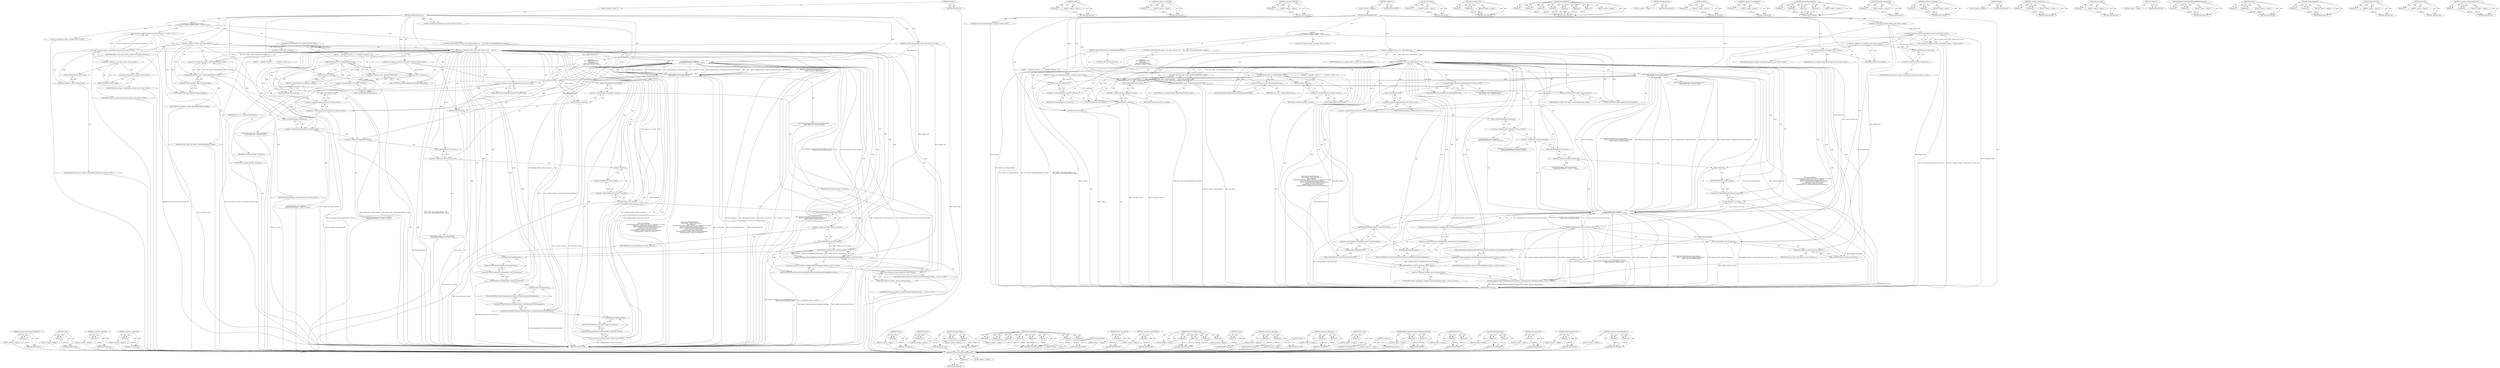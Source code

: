 digraph "&lt;operator&gt;.indirectFieldAccess" {
vulnerable_211 [label=<(METHOD,GetWebContentsGetterForRequest)>];
vulnerable_212 [label=<(PARAM,p1)>];
vulnerable_213 [label=<(BLOCK,&lt;empty&gt;,&lt;empty&gt;)>];
vulnerable_214 [label=<(METHOD_RETURN,ANY)>];
vulnerable_195 [label=<(METHOD,GURL)>];
vulnerable_196 [label=<(PARAM,p1)>];
vulnerable_197 [label=<(BLOCK,&lt;empty&gt;,&lt;empty&gt;)>];
vulnerable_198 [label=<(METHOD_RETURN,ANY)>];
vulnerable_144 [label=<(METHOD,&lt;operator&gt;.logicalNot)>];
vulnerable_145 [label=<(PARAM,p1)>];
vulnerable_146 [label=<(BLOCK,&lt;empty&gt;,&lt;empty&gt;)>];
vulnerable_147 [label=<(METHOD_RETURN,ANY)>];
vulnerable_174 [label=<(METHOD,&lt;operator&gt;.addressOf)>];
vulnerable_175 [label=<(PARAM,p1)>];
vulnerable_176 [label=<(BLOCK,&lt;empty&gt;,&lt;empty&gt;)>];
vulnerable_177 [label=<(METHOD_RETURN,ANY)>];
vulnerable_6 [label=<(METHOD,&lt;global&gt;)<SUB>1</SUB>>];
vulnerable_7 [label=<(BLOCK,&lt;empty&gt;,&lt;empty&gt;)<SUB>1</SUB>>];
vulnerable_8 [label=<(METHOD,OnRequestRedirected)<SUB>1</SUB>>];
vulnerable_9 [label="<(PARAM,const net::RedirectInfo&amp; redirect_info)<SUB>2</SUB>>"];
vulnerable_10 [label="<(PARAM,network::ResourceResponse* response)<SUB>3</SUB>>"];
vulnerable_11 [label="<(PARAM,std::unique_ptr&lt;ResourceController&gt; controller)<SUB>4</SUB>>"];
vulnerable_12 [label="<(BLOCK,{
  url::Origin new_origin(url::Origin::Create(...,{
  url::Origin new_origin(url::Origin::Create(...)<SUB>4</SUB>>"];
vulnerable_13 [label="<(LOCAL,url.Origin new_origin: url.Origin)<SUB>5</SUB>>"];
vulnerable_14 [label="<(new_origin,new_origin(url::Origin::Create(redirect_info.ne...)<SUB>5</SUB>>"];
vulnerable_15 [label="<(url.Origin.Create,url::Origin::Create(redirect_info.new_url))<SUB>5</SUB>>"];
vulnerable_16 [label="<(&lt;operator&gt;.fieldAccess,url::Origin::Create)<SUB>5</SUB>>"];
vulnerable_17 [label="<(&lt;operator&gt;.fieldAccess,url::Origin)<SUB>5</SUB>>"];
vulnerable_18 [label="<(IDENTIFIER,url,url::Origin::Create(redirect_info.new_url))<SUB>5</SUB>>"];
vulnerable_19 [label="<(IDENTIFIER,Origin,url::Origin::Create(redirect_info.new_url))<SUB>5</SUB>>"];
vulnerable_20 [label=<(FIELD_IDENTIFIER,Create,Create)<SUB>5</SUB>>];
vulnerable_21 [label=<(&lt;operator&gt;.fieldAccess,redirect_info.new_url)<SUB>5</SUB>>];
vulnerable_22 [label="<(IDENTIFIER,redirect_info,url::Origin::Create(redirect_info.new_url))<SUB>5</SUB>>"];
vulnerable_23 [label=<(FIELD_IDENTIFIER,new_url,new_url)<SUB>5</SUB>>];
vulnerable_24 [label=<(CONTROL_STRUCTURE,IF,if (!follow_cross_origin_redirects_ &amp;&amp;
      !first_origin_.IsSameOriginWith(new_origin)))<SUB>6</SUB>>];
vulnerable_25 [label=<(&lt;operator&gt;.logicalAnd,!follow_cross_origin_redirects_ &amp;&amp;
      !first...)<SUB>6</SUB>>];
vulnerable_26 [label=<(&lt;operator&gt;.logicalNot,!follow_cross_origin_redirects_)<SUB>6</SUB>>];
vulnerable_27 [label=<(IDENTIFIER,follow_cross_origin_redirects_,!follow_cross_origin_redirects_)<SUB>6</SUB>>];
vulnerable_28 [label=<(&lt;operator&gt;.logicalNot,!first_origin_.IsSameOriginWith(new_origin))<SUB>7</SUB>>];
vulnerable_29 [label=<(IsSameOriginWith,first_origin_.IsSameOriginWith(new_origin))<SUB>7</SUB>>];
vulnerable_30 [label=<(&lt;operator&gt;.fieldAccess,first_origin_.IsSameOriginWith)<SUB>7</SUB>>];
vulnerable_31 [label=<(IDENTIFIER,first_origin_,first_origin_.IsSameOriginWith(new_origin))<SUB>7</SUB>>];
vulnerable_32 [label=<(FIELD_IDENTIFIER,IsSameOriginWith,IsSameOriginWith)<SUB>7</SUB>>];
vulnerable_33 [label=<(IDENTIFIER,new_origin,first_origin_.IsSameOriginWith(new_origin))<SUB>7</SUB>>];
vulnerable_34 [label="<(BLOCK,{
    base::PostTaskWithTraits(
        FROM_HE...,{
    base::PostTaskWithTraits(
        FROM_HE...)<SUB>7</SUB>>"];
vulnerable_35 [label="<(base.PostTaskWithTraits,base::PostTaskWithTraits(
        FROM_HERE, {B...)<SUB>8</SUB>>"];
vulnerable_36 [label="<(&lt;operator&gt;.fieldAccess,base::PostTaskWithTraits)<SUB>8</SUB>>"];
vulnerable_37 [label="<(IDENTIFIER,base,base::PostTaskWithTraits(
        FROM_HERE, {B...)<SUB>8</SUB>>"];
vulnerable_38 [label=<(FIELD_IDENTIFIER,PostTaskWithTraits,PostTaskWithTraits)<SUB>8</SUB>>];
vulnerable_39 [label="<(IDENTIFIER,FROM_HERE,base::PostTaskWithTraits(
        FROM_HERE, {B...)<SUB>9</SUB>>"];
vulnerable_40 [label="<(&lt;operator&gt;.arrayInitializer,{BrowserThread::UI})<SUB>9</SUB>>"];
vulnerable_41 [label="<(&lt;operator&gt;.fieldAccess,BrowserThread::UI)<SUB>9</SUB>>"];
vulnerable_42 [label="<(IDENTIFIER,BrowserThread,{BrowserThread::UI})<SUB>9</SUB>>"];
vulnerable_43 [label=<(FIELD_IDENTIFIER,UI,UI)<SUB>9</SUB>>];
vulnerable_44 [label="<(base.BindOnce,base::BindOnce(
            &amp;NavigateOnUIThread...)<SUB>10</SUB>>"];
vulnerable_45 [label="<(&lt;operator&gt;.fieldAccess,base::BindOnce)<SUB>10</SUB>>"];
vulnerable_46 [label="<(IDENTIFIER,base,base::BindOnce(
            &amp;NavigateOnUIThread...)<SUB>10</SUB>>"];
vulnerable_47 [label=<(FIELD_IDENTIFIER,BindOnce,BindOnce)<SUB>10</SUB>>];
vulnerable_48 [label=<(&lt;operator&gt;.addressOf,&amp;NavigateOnUIThread)<SUB>11</SUB>>];
vulnerable_49 [label="<(IDENTIFIER,NavigateOnUIThread,base::BindOnce(
            &amp;NavigateOnUIThread...)<SUB>11</SUB>>"];
vulnerable_50 [label=<(&lt;operator&gt;.fieldAccess,redirect_info.new_url)<SUB>11</SUB>>];
vulnerable_51 [label="<(IDENTIFIER,redirect_info,base::BindOnce(
            &amp;NavigateOnUIThread...)<SUB>11</SUB>>"];
vulnerable_52 [label=<(FIELD_IDENTIFIER,new_url,new_url)<SUB>11</SUB>>];
vulnerable_53 [label=<(url_chain,request()-&gt;url_chain())<SUB>11</SUB>>];
vulnerable_54 [label=<(&lt;operator&gt;.indirectFieldAccess,request()-&gt;url_chain)<SUB>11</SUB>>];
vulnerable_55 [label=<(request,request())<SUB>11</SUB>>];
vulnerable_56 [label=<(FIELD_IDENTIFIER,url_chain,url_chain)<SUB>11</SUB>>];
vulnerable_57 [label=<(Referrer,Referrer(GURL(redirect_info.new_referrer),
    ...)<SUB>12</SUB>>];
vulnerable_58 [label=<(GURL,GURL(redirect_info.new_referrer))<SUB>12</SUB>>];
vulnerable_59 [label=<(&lt;operator&gt;.fieldAccess,redirect_info.new_referrer)<SUB>12</SUB>>];
vulnerable_60 [label=<(IDENTIFIER,redirect_info,GURL(redirect_info.new_referrer))<SUB>12</SUB>>];
vulnerable_61 [label=<(FIELD_IDENTIFIER,new_referrer,new_referrer)<SUB>12</SUB>>];
vulnerable_62 [label="<(Referrer.NetReferrerPolicyToBlinkReferrerPolicy,Referrer::NetReferrerPolicyToBlinkReferrerPolic...)<SUB>13</SUB>>"];
vulnerable_63 [label="<(&lt;operator&gt;.fieldAccess,Referrer::NetReferrerPolicyToBlinkReferrerPolicy)<SUB>13</SUB>>"];
vulnerable_64 [label="<(IDENTIFIER,Referrer,Referrer::NetReferrerPolicyToBlinkReferrerPolic...)<SUB>13</SUB>>"];
vulnerable_65 [label=<(FIELD_IDENTIFIER,NetReferrerPolicyToBlinkReferrerPolicy,NetReferrerPolicyToBlinkReferrerPolicy)<SUB>13</SUB>>];
vulnerable_66 [label=<(&lt;operator&gt;.fieldAccess,redirect_info.new_referrer_policy)<SUB>14</SUB>>];
vulnerable_67 [label="<(IDENTIFIER,redirect_info,Referrer::NetReferrerPolicyToBlinkReferrerPolic...)<SUB>14</SUB>>"];
vulnerable_68 [label=<(FIELD_IDENTIFIER,new_referrer_policy,new_referrer_policy)<SUB>14</SUB>>];
vulnerable_69 [label=<(HasUserGesture,GetRequestInfo()-&gt;HasUserGesture())<SUB>15</SUB>>];
vulnerable_70 [label=<(&lt;operator&gt;.indirectFieldAccess,GetRequestInfo()-&gt;HasUserGesture)<SUB>15</SUB>>];
vulnerable_71 [label=<(GetRequestInfo,GetRequestInfo())<SUB>15</SUB>>];
vulnerable_72 [label=<(FIELD_IDENTIFIER,HasUserGesture,HasUserGesture)<SUB>15</SUB>>];
vulnerable_73 [label=<(GetWebContentsGetterForRequest,GetRequestInfo()-&gt;GetWebContentsGetterForRequest())<SUB>16</SUB>>];
vulnerable_74 [label=<(&lt;operator&gt;.indirectFieldAccess,GetRequestInfo()-&gt;GetWebContentsGetterForRequest)<SUB>16</SUB>>];
vulnerable_75 [label=<(GetRequestInfo,GetRequestInfo())<SUB>16</SUB>>];
vulnerable_76 [label=<(FIELD_IDENTIFIER,GetWebContentsGetterForRequest,GetWebContentsGetterForRequest)<SUB>16</SUB>>];
vulnerable_77 [label=<(Cancel,controller-&gt;Cancel())<SUB>17</SUB>>];
vulnerable_78 [label=<(&lt;operator&gt;.indirectFieldAccess,controller-&gt;Cancel)<SUB>17</SUB>>];
vulnerable_79 [label=<(IDENTIFIER,controller,controller-&gt;Cancel())<SUB>17</SUB>>];
vulnerable_80 [label=<(FIELD_IDENTIFIER,Cancel,Cancel)<SUB>17</SUB>>];
vulnerable_81 [label=<(RETURN,return;,return;)<SUB>18</SUB>>];
vulnerable_82 [label=<(CONTROL_STRUCTURE,IF,if (core_.OnRequestRedirected()))<SUB>20</SUB>>];
vulnerable_83 [label=<(OnRequestRedirected,core_.OnRequestRedirected())<SUB>20</SUB>>];
vulnerable_84 [label=<(&lt;operator&gt;.fieldAccess,core_.OnRequestRedirected)<SUB>20</SUB>>];
vulnerable_85 [label=<(IDENTIFIER,core_,core_.OnRequestRedirected())<SUB>20</SUB>>];
vulnerable_86 [label=<(FIELD_IDENTIFIER,OnRequestRedirected,OnRequestRedirected)<SUB>20</SUB>>];
vulnerable_87 [label=<(BLOCK,{
    controller-&gt;Resume();
  },{
    controller-&gt;Resume();
  })<SUB>20</SUB>>];
vulnerable_88 [label=<(Resume,controller-&gt;Resume())<SUB>21</SUB>>];
vulnerable_89 [label=<(&lt;operator&gt;.indirectFieldAccess,controller-&gt;Resume)<SUB>21</SUB>>];
vulnerable_90 [label=<(IDENTIFIER,controller,controller-&gt;Resume())<SUB>21</SUB>>];
vulnerable_91 [label=<(FIELD_IDENTIFIER,Resume,Resume)<SUB>21</SUB>>];
vulnerable_92 [label=<(CONTROL_STRUCTURE,ELSE,else)<SUB>22</SUB>>];
vulnerable_93 [label=<(BLOCK,{
    controller-&gt;Cancel();
  },{
    controller-&gt;Cancel();
  })<SUB>22</SUB>>];
vulnerable_94 [label=<(Cancel,controller-&gt;Cancel())<SUB>23</SUB>>];
vulnerable_95 [label=<(&lt;operator&gt;.indirectFieldAccess,controller-&gt;Cancel)<SUB>23</SUB>>];
vulnerable_96 [label=<(IDENTIFIER,controller,controller-&gt;Cancel())<SUB>23</SUB>>];
vulnerable_97 [label=<(FIELD_IDENTIFIER,Cancel,Cancel)<SUB>23</SUB>>];
vulnerable_98 [label=<(METHOD_RETURN,void)<SUB>1</SUB>>];
vulnerable_100 [label=<(METHOD_RETURN,ANY)<SUB>1</SUB>>];
vulnerable_178 [label=<(METHOD,url_chain)>];
vulnerable_179 [label=<(PARAM,p1)>];
vulnerable_180 [label=<(BLOCK,&lt;empty&gt;,&lt;empty&gt;)>];
vulnerable_181 [label=<(METHOD_RETURN,ANY)>];
vulnerable_129 [label=<(METHOD,url.Origin.Create)>];
vulnerable_130 [label=<(PARAM,p1)>];
vulnerable_131 [label=<(PARAM,p2)>];
vulnerable_132 [label=<(BLOCK,&lt;empty&gt;,&lt;empty&gt;)>];
vulnerable_133 [label=<(METHOD_RETURN,ANY)>];
vulnerable_164 [label=<(METHOD,base.BindOnce)>];
vulnerable_165 [label=<(PARAM,p1)>];
vulnerable_166 [label=<(PARAM,p2)>];
vulnerable_167 [label=<(PARAM,p3)>];
vulnerable_168 [label=<(PARAM,p4)>];
vulnerable_169 [label=<(PARAM,p5)>];
vulnerable_170 [label=<(PARAM,p6)>];
vulnerable_171 [label=<(PARAM,p7)>];
vulnerable_172 [label=<(BLOCK,&lt;empty&gt;,&lt;empty&gt;)>];
vulnerable_173 [label=<(METHOD_RETURN,ANY)>];
vulnerable_208 [label=<(METHOD,GetRequestInfo)>];
vulnerable_209 [label=<(BLOCK,&lt;empty&gt;,&lt;empty&gt;)>];
vulnerable_210 [label=<(METHOD_RETURN,ANY)>];
vulnerable_215 [label=<(METHOD,Cancel)>];
vulnerable_216 [label=<(PARAM,p1)>];
vulnerable_217 [label=<(BLOCK,&lt;empty&gt;,&lt;empty&gt;)>];
vulnerable_218 [label=<(METHOD_RETURN,ANY)>];
vulnerable_160 [label=<(METHOD,&lt;operator&gt;.arrayInitializer)>];
vulnerable_161 [label=<(PARAM,p1)>];
vulnerable_162 [label=<(BLOCK,&lt;empty&gt;,&lt;empty&gt;)>];
vulnerable_163 [label=<(METHOD_RETURN,ANY)>];
vulnerable_153 [label=<(METHOD,base.PostTaskWithTraits)>];
vulnerable_154 [label=<(PARAM,p1)>];
vulnerable_155 [label=<(PARAM,p2)>];
vulnerable_156 [label=<(PARAM,p3)>];
vulnerable_157 [label=<(PARAM,p4)>];
vulnerable_158 [label=<(BLOCK,&lt;empty&gt;,&lt;empty&gt;)>];
vulnerable_159 [label=<(METHOD_RETURN,ANY)>];
vulnerable_219 [label=<(METHOD,OnRequestRedirected)>];
vulnerable_220 [label=<(PARAM,p1)>];
vulnerable_221 [label=<(BLOCK,&lt;empty&gt;,&lt;empty&gt;)>];
vulnerable_222 [label=<(METHOD_RETURN,ANY)>];
vulnerable_139 [label=<(METHOD,&lt;operator&gt;.logicalAnd)>];
vulnerable_140 [label=<(PARAM,p1)>];
vulnerable_141 [label=<(PARAM,p2)>];
vulnerable_142 [label=<(BLOCK,&lt;empty&gt;,&lt;empty&gt;)>];
vulnerable_143 [label=<(METHOD_RETURN,ANY)>];
vulnerable_187 [label=<(METHOD,request)>];
vulnerable_188 [label=<(BLOCK,&lt;empty&gt;,&lt;empty&gt;)>];
vulnerable_189 [label=<(METHOD_RETURN,ANY)>];
vulnerable_134 [label=<(METHOD,&lt;operator&gt;.fieldAccess)>];
vulnerable_135 [label=<(PARAM,p1)>];
vulnerable_136 [label=<(PARAM,p2)>];
vulnerable_137 [label=<(BLOCK,&lt;empty&gt;,&lt;empty&gt;)>];
vulnerable_138 [label=<(METHOD_RETURN,ANY)>];
vulnerable_125 [label=<(METHOD,new_origin)>];
vulnerable_126 [label=<(PARAM,p1)>];
vulnerable_127 [label=<(BLOCK,&lt;empty&gt;,&lt;empty&gt;)>];
vulnerable_128 [label=<(METHOD_RETURN,ANY)>];
vulnerable_119 [label=<(METHOD,&lt;global&gt;)<SUB>1</SUB>>];
vulnerable_120 [label=<(BLOCK,&lt;empty&gt;,&lt;empty&gt;)>];
vulnerable_121 [label=<(METHOD_RETURN,ANY)>];
vulnerable_199 [label=<(METHOD,Referrer.NetReferrerPolicyToBlinkReferrerPolicy)>];
vulnerable_200 [label=<(PARAM,p1)>];
vulnerable_201 [label=<(PARAM,p2)>];
vulnerable_202 [label=<(BLOCK,&lt;empty&gt;,&lt;empty&gt;)>];
vulnerable_203 [label=<(METHOD_RETURN,ANY)>];
vulnerable_190 [label=<(METHOD,Referrer)>];
vulnerable_191 [label=<(PARAM,p1)>];
vulnerable_192 [label=<(PARAM,p2)>];
vulnerable_193 [label=<(BLOCK,&lt;empty&gt;,&lt;empty&gt;)>];
vulnerable_194 [label=<(METHOD_RETURN,ANY)>];
vulnerable_148 [label=<(METHOD,IsSameOriginWith)>];
vulnerable_149 [label=<(PARAM,p1)>];
vulnerable_150 [label=<(PARAM,p2)>];
vulnerable_151 [label=<(BLOCK,&lt;empty&gt;,&lt;empty&gt;)>];
vulnerable_152 [label=<(METHOD_RETURN,ANY)>];
vulnerable_204 [label=<(METHOD,HasUserGesture)>];
vulnerable_205 [label=<(PARAM,p1)>];
vulnerable_206 [label=<(BLOCK,&lt;empty&gt;,&lt;empty&gt;)>];
vulnerable_207 [label=<(METHOD_RETURN,ANY)>];
vulnerable_223 [label=<(METHOD,Resume)>];
vulnerable_224 [label=<(PARAM,p1)>];
vulnerable_225 [label=<(BLOCK,&lt;empty&gt;,&lt;empty&gt;)>];
vulnerable_226 [label=<(METHOD_RETURN,ANY)>];
vulnerable_182 [label=<(METHOD,&lt;operator&gt;.indirectFieldAccess)>];
vulnerable_183 [label=<(PARAM,p1)>];
vulnerable_184 [label=<(PARAM,p2)>];
vulnerable_185 [label=<(BLOCK,&lt;empty&gt;,&lt;empty&gt;)>];
vulnerable_186 [label=<(METHOD_RETURN,ANY)>];
fixed_216 [label=<(METHOD,GetWebContentsGetterForRequest)>];
fixed_217 [label=<(PARAM,p1)>];
fixed_218 [label=<(BLOCK,&lt;empty&gt;,&lt;empty&gt;)>];
fixed_219 [label=<(METHOD_RETURN,ANY)>];
fixed_200 [label=<(METHOD,GURL)>];
fixed_201 [label=<(PARAM,p1)>];
fixed_202 [label=<(BLOCK,&lt;empty&gt;,&lt;empty&gt;)>];
fixed_203 [label=<(METHOD_RETURN,ANY)>];
fixed_148 [label=<(METHOD,&lt;operator&gt;.logicalNot)>];
fixed_149 [label=<(PARAM,p1)>];
fixed_150 [label=<(BLOCK,&lt;empty&gt;,&lt;empty&gt;)>];
fixed_151 [label=<(METHOD_RETURN,ANY)>];
fixed_179 [label=<(METHOD,&lt;operator&gt;.addressOf)>];
fixed_180 [label=<(PARAM,p1)>];
fixed_181 [label=<(BLOCK,&lt;empty&gt;,&lt;empty&gt;)>];
fixed_182 [label=<(METHOD_RETURN,ANY)>];
fixed_6 [label=<(METHOD,&lt;global&gt;)<SUB>1</SUB>>];
fixed_7 [label=<(BLOCK,&lt;empty&gt;,&lt;empty&gt;)<SUB>1</SUB>>];
fixed_8 [label=<(METHOD,OnRequestRedirected)<SUB>1</SUB>>];
fixed_9 [label="<(PARAM,const net::RedirectInfo&amp; redirect_info)<SUB>2</SUB>>"];
fixed_10 [label="<(PARAM,network::ResourceResponse* response)<SUB>3</SUB>>"];
fixed_11 [label="<(PARAM,std::unique_ptr&lt;ResourceController&gt; controller)<SUB>4</SUB>>"];
fixed_12 [label="<(BLOCK,{
  url::Origin new_origin(url::Origin::Create(...,{
  url::Origin new_origin(url::Origin::Create(...)<SUB>4</SUB>>"];
fixed_13 [label="<(LOCAL,url.Origin new_origin: url.Origin)<SUB>5</SUB>>"];
fixed_14 [label="<(new_origin,new_origin(url::Origin::Create(redirect_info.ne...)<SUB>5</SUB>>"];
fixed_15 [label="<(url.Origin.Create,url::Origin::Create(redirect_info.new_url))<SUB>5</SUB>>"];
fixed_16 [label="<(&lt;operator&gt;.fieldAccess,url::Origin::Create)<SUB>5</SUB>>"];
fixed_17 [label="<(&lt;operator&gt;.fieldAccess,url::Origin)<SUB>5</SUB>>"];
fixed_18 [label="<(IDENTIFIER,url,url::Origin::Create(redirect_info.new_url))<SUB>5</SUB>>"];
fixed_19 [label="<(IDENTIFIER,Origin,url::Origin::Create(redirect_info.new_url))<SUB>5</SUB>>"];
fixed_20 [label=<(FIELD_IDENTIFIER,Create,Create)<SUB>5</SUB>>];
fixed_21 [label=<(&lt;operator&gt;.fieldAccess,redirect_info.new_url)<SUB>5</SUB>>];
fixed_22 [label="<(IDENTIFIER,redirect_info,url::Origin::Create(redirect_info.new_url))<SUB>5</SUB>>"];
fixed_23 [label=<(FIELD_IDENTIFIER,new_url,new_url)<SUB>5</SUB>>];
fixed_24 [label=<(CONTROL_STRUCTURE,IF,if (!follow_cross_origin_redirects_ &amp;&amp;
      !first_origin_.IsSameOriginWith(new_origin)))<SUB>6</SUB>>];
fixed_25 [label=<(&lt;operator&gt;.logicalAnd,!follow_cross_origin_redirects_ &amp;&amp;
      !first...)<SUB>6</SUB>>];
fixed_26 [label=<(&lt;operator&gt;.logicalNot,!follow_cross_origin_redirects_)<SUB>6</SUB>>];
fixed_27 [label=<(IDENTIFIER,follow_cross_origin_redirects_,!follow_cross_origin_redirects_)<SUB>6</SUB>>];
fixed_28 [label=<(&lt;operator&gt;.logicalNot,!first_origin_.IsSameOriginWith(new_origin))<SUB>7</SUB>>];
fixed_29 [label=<(IsSameOriginWith,first_origin_.IsSameOriginWith(new_origin))<SUB>7</SUB>>];
fixed_30 [label=<(&lt;operator&gt;.fieldAccess,first_origin_.IsSameOriginWith)<SUB>7</SUB>>];
fixed_31 [label=<(IDENTIFIER,first_origin_,first_origin_.IsSameOriginWith(new_origin))<SUB>7</SUB>>];
fixed_32 [label=<(FIELD_IDENTIFIER,IsSameOriginWith,IsSameOriginWith)<SUB>7</SUB>>];
fixed_33 [label=<(IDENTIFIER,new_origin,first_origin_.IsSameOriginWith(new_origin))<SUB>7</SUB>>];
fixed_34 [label="<(BLOCK,{
    base::PostTaskWithTraits(
        FROM_HE...,{
    base::PostTaskWithTraits(
        FROM_HE...)<SUB>7</SUB>>"];
fixed_35 [label="<(base.PostTaskWithTraits,base::PostTaskWithTraits(
        FROM_HERE, {B...)<SUB>8</SUB>>"];
fixed_36 [label="<(&lt;operator&gt;.fieldAccess,base::PostTaskWithTraits)<SUB>8</SUB>>"];
fixed_37 [label="<(IDENTIFIER,base,base::PostTaskWithTraits(
        FROM_HERE, {B...)<SUB>8</SUB>>"];
fixed_38 [label=<(FIELD_IDENTIFIER,PostTaskWithTraits,PostTaskWithTraits)<SUB>8</SUB>>];
fixed_39 [label="<(IDENTIFIER,FROM_HERE,base::PostTaskWithTraits(
        FROM_HERE, {B...)<SUB>9</SUB>>"];
fixed_40 [label="<(&lt;operator&gt;.arrayInitializer,{BrowserThread::UI})<SUB>9</SUB>>"];
fixed_41 [label="<(&lt;operator&gt;.fieldAccess,BrowserThread::UI)<SUB>9</SUB>>"];
fixed_42 [label="<(IDENTIFIER,BrowserThread,{BrowserThread::UI})<SUB>9</SUB>>"];
fixed_43 [label=<(FIELD_IDENTIFIER,UI,UI)<SUB>9</SUB>>];
fixed_44 [label="<(base.BindOnce,base::BindOnce(
            &amp;NavigateOnUIThread...)<SUB>10</SUB>>"];
fixed_45 [label="<(&lt;operator&gt;.fieldAccess,base::BindOnce)<SUB>10</SUB>>"];
fixed_46 [label="<(IDENTIFIER,base,base::BindOnce(
            &amp;NavigateOnUIThread...)<SUB>10</SUB>>"];
fixed_47 [label=<(FIELD_IDENTIFIER,BindOnce,BindOnce)<SUB>10</SUB>>];
fixed_48 [label=<(&lt;operator&gt;.addressOf,&amp;NavigateOnUIThread)<SUB>11</SUB>>];
fixed_49 [label="<(IDENTIFIER,NavigateOnUIThread,base::BindOnce(
            &amp;NavigateOnUIThread...)<SUB>11</SUB>>"];
fixed_50 [label=<(&lt;operator&gt;.fieldAccess,redirect_info.new_url)<SUB>11</SUB>>];
fixed_51 [label="<(IDENTIFIER,redirect_info,base::BindOnce(
            &amp;NavigateOnUIThread...)<SUB>11</SUB>>"];
fixed_52 [label=<(FIELD_IDENTIFIER,new_url,new_url)<SUB>11</SUB>>];
fixed_53 [label=<(url_chain,request()-&gt;url_chain())<SUB>11</SUB>>];
fixed_54 [label=<(&lt;operator&gt;.indirectFieldAccess,request()-&gt;url_chain)<SUB>11</SUB>>];
fixed_55 [label=<(request,request())<SUB>11</SUB>>];
fixed_56 [label=<(FIELD_IDENTIFIER,url_chain,url_chain)<SUB>11</SUB>>];
fixed_57 [label=<(Referrer,Referrer(GURL(redirect_info.new_referrer),
    ...)<SUB>12</SUB>>];
fixed_58 [label=<(GURL,GURL(redirect_info.new_referrer))<SUB>12</SUB>>];
fixed_59 [label=<(&lt;operator&gt;.fieldAccess,redirect_info.new_referrer)<SUB>12</SUB>>];
fixed_60 [label=<(IDENTIFIER,redirect_info,GURL(redirect_info.new_referrer))<SUB>12</SUB>>];
fixed_61 [label=<(FIELD_IDENTIFIER,new_referrer,new_referrer)<SUB>12</SUB>>];
fixed_62 [label="<(Referrer.NetReferrerPolicyToBlinkReferrerPolicy,Referrer::NetReferrerPolicyToBlinkReferrerPolic...)<SUB>13</SUB>>"];
fixed_63 [label="<(&lt;operator&gt;.fieldAccess,Referrer::NetReferrerPolicyToBlinkReferrerPolicy)<SUB>13</SUB>>"];
fixed_64 [label="<(IDENTIFIER,Referrer,Referrer::NetReferrerPolicyToBlinkReferrerPolic...)<SUB>13</SUB>>"];
fixed_65 [label=<(FIELD_IDENTIFIER,NetReferrerPolicyToBlinkReferrerPolicy,NetReferrerPolicyToBlinkReferrerPolicy)<SUB>13</SUB>>];
fixed_66 [label=<(&lt;operator&gt;.fieldAccess,redirect_info.new_referrer_policy)<SUB>14</SUB>>];
fixed_67 [label="<(IDENTIFIER,redirect_info,Referrer::NetReferrerPolicyToBlinkReferrerPolic...)<SUB>14</SUB>>"];
fixed_68 [label=<(FIELD_IDENTIFIER,new_referrer_policy,new_referrer_policy)<SUB>14</SUB>>];
fixed_69 [label=<(HasUserGesture,GetRequestInfo()-&gt;HasUserGesture())<SUB>15</SUB>>];
fixed_70 [label=<(&lt;operator&gt;.indirectFieldAccess,GetRequestInfo()-&gt;HasUserGesture)<SUB>15</SUB>>];
fixed_71 [label=<(GetRequestInfo,GetRequestInfo())<SUB>15</SUB>>];
fixed_72 [label=<(FIELD_IDENTIFIER,HasUserGesture,HasUserGesture)<SUB>15</SUB>>];
fixed_73 [label=<(GetWebContentsGetterForRequest,GetRequestInfo()-&gt;GetWebContentsGetterForRequest())<SUB>16</SUB>>];
fixed_74 [label=<(&lt;operator&gt;.indirectFieldAccess,GetRequestInfo()-&gt;GetWebContentsGetterForRequest)<SUB>16</SUB>>];
fixed_75 [label=<(GetRequestInfo,GetRequestInfo())<SUB>16</SUB>>];
fixed_76 [label=<(FIELD_IDENTIFIER,GetWebContentsGetterForRequest,GetWebContentsGetterForRequest)<SUB>16</SUB>>];
fixed_77 [label=<(frame_tree_node_id,GetRequestInfo()-&gt;frame_tree_node_id())<SUB>17</SUB>>];
fixed_78 [label=<(&lt;operator&gt;.indirectFieldAccess,GetRequestInfo()-&gt;frame_tree_node_id)<SUB>17</SUB>>];
fixed_79 [label=<(GetRequestInfo,GetRequestInfo())<SUB>17</SUB>>];
fixed_80 [label=<(FIELD_IDENTIFIER,frame_tree_node_id,frame_tree_node_id)<SUB>17</SUB>>];
fixed_81 [label=<(Cancel,controller-&gt;Cancel())<SUB>18</SUB>>];
fixed_82 [label=<(&lt;operator&gt;.indirectFieldAccess,controller-&gt;Cancel)<SUB>18</SUB>>];
fixed_83 [label=<(IDENTIFIER,controller,controller-&gt;Cancel())<SUB>18</SUB>>];
fixed_84 [label=<(FIELD_IDENTIFIER,Cancel,Cancel)<SUB>18</SUB>>];
fixed_85 [label=<(RETURN,return;,return;)<SUB>19</SUB>>];
fixed_86 [label=<(CONTROL_STRUCTURE,IF,if (core_.OnRequestRedirected()))<SUB>21</SUB>>];
fixed_87 [label=<(OnRequestRedirected,core_.OnRequestRedirected())<SUB>21</SUB>>];
fixed_88 [label=<(&lt;operator&gt;.fieldAccess,core_.OnRequestRedirected)<SUB>21</SUB>>];
fixed_89 [label=<(IDENTIFIER,core_,core_.OnRequestRedirected())<SUB>21</SUB>>];
fixed_90 [label=<(FIELD_IDENTIFIER,OnRequestRedirected,OnRequestRedirected)<SUB>21</SUB>>];
fixed_91 [label=<(BLOCK,{
    controller-&gt;Resume();
  },{
    controller-&gt;Resume();
  })<SUB>21</SUB>>];
fixed_92 [label=<(Resume,controller-&gt;Resume())<SUB>22</SUB>>];
fixed_93 [label=<(&lt;operator&gt;.indirectFieldAccess,controller-&gt;Resume)<SUB>22</SUB>>];
fixed_94 [label=<(IDENTIFIER,controller,controller-&gt;Resume())<SUB>22</SUB>>];
fixed_95 [label=<(FIELD_IDENTIFIER,Resume,Resume)<SUB>22</SUB>>];
fixed_96 [label=<(CONTROL_STRUCTURE,ELSE,else)<SUB>23</SUB>>];
fixed_97 [label=<(BLOCK,{
    controller-&gt;Cancel();
  },{
    controller-&gt;Cancel();
  })<SUB>23</SUB>>];
fixed_98 [label=<(Cancel,controller-&gt;Cancel())<SUB>24</SUB>>];
fixed_99 [label=<(&lt;operator&gt;.indirectFieldAccess,controller-&gt;Cancel)<SUB>24</SUB>>];
fixed_100 [label=<(IDENTIFIER,controller,controller-&gt;Cancel())<SUB>24</SUB>>];
fixed_101 [label=<(FIELD_IDENTIFIER,Cancel,Cancel)<SUB>24</SUB>>];
fixed_102 [label=<(METHOD_RETURN,void)<SUB>1</SUB>>];
fixed_104 [label=<(METHOD_RETURN,ANY)<SUB>1</SUB>>];
fixed_232 [label=<(METHOD,Resume)>];
fixed_233 [label=<(PARAM,p1)>];
fixed_234 [label=<(BLOCK,&lt;empty&gt;,&lt;empty&gt;)>];
fixed_235 [label=<(METHOD_RETURN,ANY)>];
fixed_183 [label=<(METHOD,url_chain)>];
fixed_184 [label=<(PARAM,p1)>];
fixed_185 [label=<(BLOCK,&lt;empty&gt;,&lt;empty&gt;)>];
fixed_186 [label=<(METHOD_RETURN,ANY)>];
fixed_133 [label=<(METHOD,url.Origin.Create)>];
fixed_134 [label=<(PARAM,p1)>];
fixed_135 [label=<(PARAM,p2)>];
fixed_136 [label=<(BLOCK,&lt;empty&gt;,&lt;empty&gt;)>];
fixed_137 [label=<(METHOD_RETURN,ANY)>];
fixed_168 [label=<(METHOD,base.BindOnce)>];
fixed_169 [label=<(PARAM,p1)>];
fixed_170 [label=<(PARAM,p2)>];
fixed_171 [label=<(PARAM,p3)>];
fixed_172 [label=<(PARAM,p4)>];
fixed_173 [label=<(PARAM,p5)>];
fixed_174 [label=<(PARAM,p6)>];
fixed_175 [label=<(PARAM,p7)>];
fixed_176 [label=<(PARAM,p8)>];
fixed_177 [label=<(BLOCK,&lt;empty&gt;,&lt;empty&gt;)>];
fixed_178 [label=<(METHOD_RETURN,ANY)>];
fixed_213 [label=<(METHOD,GetRequestInfo)>];
fixed_214 [label=<(BLOCK,&lt;empty&gt;,&lt;empty&gt;)>];
fixed_215 [label=<(METHOD_RETURN,ANY)>];
fixed_220 [label=<(METHOD,frame_tree_node_id)>];
fixed_221 [label=<(PARAM,p1)>];
fixed_222 [label=<(BLOCK,&lt;empty&gt;,&lt;empty&gt;)>];
fixed_223 [label=<(METHOD_RETURN,ANY)>];
fixed_164 [label=<(METHOD,&lt;operator&gt;.arrayInitializer)>];
fixed_165 [label=<(PARAM,p1)>];
fixed_166 [label=<(BLOCK,&lt;empty&gt;,&lt;empty&gt;)>];
fixed_167 [label=<(METHOD_RETURN,ANY)>];
fixed_157 [label=<(METHOD,base.PostTaskWithTraits)>];
fixed_158 [label=<(PARAM,p1)>];
fixed_159 [label=<(PARAM,p2)>];
fixed_160 [label=<(PARAM,p3)>];
fixed_161 [label=<(PARAM,p4)>];
fixed_162 [label=<(BLOCK,&lt;empty&gt;,&lt;empty&gt;)>];
fixed_163 [label=<(METHOD_RETURN,ANY)>];
fixed_224 [label=<(METHOD,Cancel)>];
fixed_225 [label=<(PARAM,p1)>];
fixed_226 [label=<(BLOCK,&lt;empty&gt;,&lt;empty&gt;)>];
fixed_227 [label=<(METHOD_RETURN,ANY)>];
fixed_143 [label=<(METHOD,&lt;operator&gt;.logicalAnd)>];
fixed_144 [label=<(PARAM,p1)>];
fixed_145 [label=<(PARAM,p2)>];
fixed_146 [label=<(BLOCK,&lt;empty&gt;,&lt;empty&gt;)>];
fixed_147 [label=<(METHOD_RETURN,ANY)>];
fixed_192 [label=<(METHOD,request)>];
fixed_193 [label=<(BLOCK,&lt;empty&gt;,&lt;empty&gt;)>];
fixed_194 [label=<(METHOD_RETURN,ANY)>];
fixed_138 [label=<(METHOD,&lt;operator&gt;.fieldAccess)>];
fixed_139 [label=<(PARAM,p1)>];
fixed_140 [label=<(PARAM,p2)>];
fixed_141 [label=<(BLOCK,&lt;empty&gt;,&lt;empty&gt;)>];
fixed_142 [label=<(METHOD_RETURN,ANY)>];
fixed_129 [label=<(METHOD,new_origin)>];
fixed_130 [label=<(PARAM,p1)>];
fixed_131 [label=<(BLOCK,&lt;empty&gt;,&lt;empty&gt;)>];
fixed_132 [label=<(METHOD_RETURN,ANY)>];
fixed_123 [label=<(METHOD,&lt;global&gt;)<SUB>1</SUB>>];
fixed_124 [label=<(BLOCK,&lt;empty&gt;,&lt;empty&gt;)>];
fixed_125 [label=<(METHOD_RETURN,ANY)>];
fixed_204 [label=<(METHOD,Referrer.NetReferrerPolicyToBlinkReferrerPolicy)>];
fixed_205 [label=<(PARAM,p1)>];
fixed_206 [label=<(PARAM,p2)>];
fixed_207 [label=<(BLOCK,&lt;empty&gt;,&lt;empty&gt;)>];
fixed_208 [label=<(METHOD_RETURN,ANY)>];
fixed_195 [label=<(METHOD,Referrer)>];
fixed_196 [label=<(PARAM,p1)>];
fixed_197 [label=<(PARAM,p2)>];
fixed_198 [label=<(BLOCK,&lt;empty&gt;,&lt;empty&gt;)>];
fixed_199 [label=<(METHOD_RETURN,ANY)>];
fixed_152 [label=<(METHOD,IsSameOriginWith)>];
fixed_153 [label=<(PARAM,p1)>];
fixed_154 [label=<(PARAM,p2)>];
fixed_155 [label=<(BLOCK,&lt;empty&gt;,&lt;empty&gt;)>];
fixed_156 [label=<(METHOD_RETURN,ANY)>];
fixed_209 [label=<(METHOD,HasUserGesture)>];
fixed_210 [label=<(PARAM,p1)>];
fixed_211 [label=<(BLOCK,&lt;empty&gt;,&lt;empty&gt;)>];
fixed_212 [label=<(METHOD_RETURN,ANY)>];
fixed_228 [label=<(METHOD,OnRequestRedirected)>];
fixed_229 [label=<(PARAM,p1)>];
fixed_230 [label=<(BLOCK,&lt;empty&gt;,&lt;empty&gt;)>];
fixed_231 [label=<(METHOD_RETURN,ANY)>];
fixed_187 [label=<(METHOD,&lt;operator&gt;.indirectFieldAccess)>];
fixed_188 [label=<(PARAM,p1)>];
fixed_189 [label=<(PARAM,p2)>];
fixed_190 [label=<(BLOCK,&lt;empty&gt;,&lt;empty&gt;)>];
fixed_191 [label=<(METHOD_RETURN,ANY)>];
vulnerable_211 -> vulnerable_212  [key=0, label="AST: "];
vulnerable_211 -> vulnerable_212  [key=1, label="DDG: "];
vulnerable_211 -> vulnerable_213  [key=0, label="AST: "];
vulnerable_211 -> vulnerable_214  [key=0, label="AST: "];
vulnerable_211 -> vulnerable_214  [key=1, label="CFG: "];
vulnerable_212 -> vulnerable_214  [key=0, label="DDG: p1"];
vulnerable_195 -> vulnerable_196  [key=0, label="AST: "];
vulnerable_195 -> vulnerable_196  [key=1, label="DDG: "];
vulnerable_195 -> vulnerable_197  [key=0, label="AST: "];
vulnerable_195 -> vulnerable_198  [key=0, label="AST: "];
vulnerable_195 -> vulnerable_198  [key=1, label="CFG: "];
vulnerable_196 -> vulnerable_198  [key=0, label="DDG: p1"];
vulnerable_144 -> vulnerable_145  [key=0, label="AST: "];
vulnerable_144 -> vulnerable_145  [key=1, label="DDG: "];
vulnerable_144 -> vulnerable_146  [key=0, label="AST: "];
vulnerable_144 -> vulnerable_147  [key=0, label="AST: "];
vulnerable_144 -> vulnerable_147  [key=1, label="CFG: "];
vulnerable_145 -> vulnerable_147  [key=0, label="DDG: p1"];
vulnerable_174 -> vulnerable_175  [key=0, label="AST: "];
vulnerable_174 -> vulnerable_175  [key=1, label="DDG: "];
vulnerable_174 -> vulnerable_176  [key=0, label="AST: "];
vulnerable_174 -> vulnerable_177  [key=0, label="AST: "];
vulnerable_174 -> vulnerable_177  [key=1, label="CFG: "];
vulnerable_175 -> vulnerable_177  [key=0, label="DDG: p1"];
vulnerable_6 -> vulnerable_7  [key=0, label="AST: "];
vulnerable_6 -> vulnerable_100  [key=0, label="AST: "];
vulnerable_6 -> vulnerable_100  [key=1, label="CFG: "];
vulnerable_7 -> vulnerable_8  [key=0, label="AST: "];
vulnerable_8 -> vulnerable_9  [key=0, label="AST: "];
vulnerable_8 -> vulnerable_9  [key=1, label="DDG: "];
vulnerable_8 -> vulnerable_10  [key=0, label="AST: "];
vulnerable_8 -> vulnerable_10  [key=1, label="DDG: "];
vulnerable_8 -> vulnerable_11  [key=0, label="AST: "];
vulnerable_8 -> vulnerable_11  [key=1, label="DDG: "];
vulnerable_8 -> vulnerable_12  [key=0, label="AST: "];
vulnerable_8 -> vulnerable_98  [key=0, label="AST: "];
vulnerable_8 -> vulnerable_17  [key=0, label="CFG: "];
vulnerable_8 -> vulnerable_81  [key=0, label="DDG: "];
vulnerable_8 -> vulnerable_26  [key=0, label="DDG: "];
vulnerable_8 -> vulnerable_35  [key=0, label="DDG: "];
vulnerable_8 -> vulnerable_29  [key=0, label="DDG: "];
vulnerable_8 -> vulnerable_44  [key=0, label="DDG: "];
vulnerable_9 -> vulnerable_98  [key=0, label="DDG: redirect_info"];
vulnerable_9 -> vulnerable_15  [key=0, label="DDG: redirect_info"];
vulnerable_9 -> vulnerable_44  [key=0, label="DDG: redirect_info"];
vulnerable_9 -> vulnerable_58  [key=0, label="DDG: redirect_info"];
vulnerable_9 -> vulnerable_62  [key=0, label="DDG: redirect_info"];
vulnerable_10 -> vulnerable_98  [key=0, label="DDG: response"];
vulnerable_11 -> vulnerable_98  [key=0, label="DDG: controller"];
vulnerable_11 -> vulnerable_77  [key=0, label="DDG: controller"];
vulnerable_11 -> vulnerable_88  [key=0, label="DDG: controller"];
vulnerable_11 -> vulnerable_94  [key=0, label="DDG: controller"];
vulnerable_12 -> vulnerable_13  [key=0, label="AST: "];
vulnerable_12 -> vulnerable_14  [key=0, label="AST: "];
vulnerable_12 -> vulnerable_24  [key=0, label="AST: "];
vulnerable_12 -> vulnerable_82  [key=0, label="AST: "];
vulnerable_14 -> vulnerable_15  [key=0, label="AST: "];
vulnerable_14 -> vulnerable_26  [key=0, label="CFG: "];
vulnerable_14 -> vulnerable_98  [key=0, label="DDG: url::Origin::Create(redirect_info.new_url)"];
vulnerable_14 -> vulnerable_98  [key=1, label="DDG: new_origin(url::Origin::Create(redirect_info.new_url))"];
vulnerable_15 -> vulnerable_16  [key=0, label="AST: "];
vulnerable_15 -> vulnerable_21  [key=0, label="AST: "];
vulnerable_15 -> vulnerable_14  [key=0, label="CFG: "];
vulnerable_15 -> vulnerable_14  [key=1, label="DDG: url::Origin::Create"];
vulnerable_15 -> vulnerable_14  [key=2, label="DDG: redirect_info.new_url"];
vulnerable_15 -> vulnerable_98  [key=0, label="DDG: url::Origin::Create"];
vulnerable_15 -> vulnerable_44  [key=0, label="DDG: redirect_info.new_url"];
vulnerable_16 -> vulnerable_17  [key=0, label="AST: "];
vulnerable_16 -> vulnerable_20  [key=0, label="AST: "];
vulnerable_16 -> vulnerable_23  [key=0, label="CFG: "];
vulnerable_17 -> vulnerable_18  [key=0, label="AST: "];
vulnerable_17 -> vulnerable_19  [key=0, label="AST: "];
vulnerable_17 -> vulnerable_20  [key=0, label="CFG: "];
vulnerable_20 -> vulnerable_16  [key=0, label="CFG: "];
vulnerable_21 -> vulnerable_22  [key=0, label="AST: "];
vulnerable_21 -> vulnerable_23  [key=0, label="AST: "];
vulnerable_21 -> vulnerable_15  [key=0, label="CFG: "];
vulnerable_23 -> vulnerable_21  [key=0, label="CFG: "];
vulnerable_24 -> vulnerable_25  [key=0, label="AST: "];
vulnerable_24 -> vulnerable_34  [key=0, label="AST: "];
vulnerable_25 -> vulnerable_26  [key=0, label="AST: "];
vulnerable_25 -> vulnerable_28  [key=0, label="AST: "];
vulnerable_25 -> vulnerable_38  [key=0, label="CFG: "];
vulnerable_25 -> vulnerable_38  [key=1, label="CDG: "];
vulnerable_25 -> vulnerable_86  [key=0, label="CFG: "];
vulnerable_25 -> vulnerable_86  [key=1, label="CDG: "];
vulnerable_25 -> vulnerable_98  [key=0, label="DDG: !follow_cross_origin_redirects_"];
vulnerable_25 -> vulnerable_98  [key=1, label="DDG: !first_origin_.IsSameOriginWith(new_origin)"];
vulnerable_25 -> vulnerable_98  [key=2, label="DDG: !follow_cross_origin_redirects_ &amp;&amp;
      !first_origin_.IsSameOriginWith(new_origin)"];
vulnerable_25 -> vulnerable_47  [key=0, label="CDG: "];
vulnerable_25 -> vulnerable_48  [key=0, label="CDG: "];
vulnerable_25 -> vulnerable_68  [key=0, label="CDG: "];
vulnerable_25 -> vulnerable_73  [key=0, label="CDG: "];
vulnerable_25 -> vulnerable_77  [key=0, label="CDG: "];
vulnerable_25 -> vulnerable_57  [key=0, label="CDG: "];
vulnerable_25 -> vulnerable_66  [key=0, label="CDG: "];
vulnerable_25 -> vulnerable_75  [key=0, label="CDG: "];
vulnerable_25 -> vulnerable_52  [key=0, label="CDG: "];
vulnerable_25 -> vulnerable_81  [key=0, label="CDG: "];
vulnerable_25 -> vulnerable_84  [key=0, label="CDG: "];
vulnerable_25 -> vulnerable_72  [key=0, label="CDG: "];
vulnerable_25 -> vulnerable_56  [key=0, label="CDG: "];
vulnerable_25 -> vulnerable_69  [key=0, label="CDG: "];
vulnerable_25 -> vulnerable_74  [key=0, label="CDG: "];
vulnerable_25 -> vulnerable_45  [key=0, label="CDG: "];
vulnerable_25 -> vulnerable_40  [key=0, label="CDG: "];
vulnerable_25 -> vulnerable_76  [key=0, label="CDG: "];
vulnerable_25 -> vulnerable_65  [key=0, label="CDG: "];
vulnerable_25 -> vulnerable_50  [key=0, label="CDG: "];
vulnerable_25 -> vulnerable_59  [key=0, label="CDG: "];
vulnerable_25 -> vulnerable_44  [key=0, label="CDG: "];
vulnerable_25 -> vulnerable_35  [key=0, label="CDG: "];
vulnerable_25 -> vulnerable_54  [key=0, label="CDG: "];
vulnerable_25 -> vulnerable_43  [key=0, label="CDG: "];
vulnerable_25 -> vulnerable_80  [key=0, label="CDG: "];
vulnerable_25 -> vulnerable_58  [key=0, label="CDG: "];
vulnerable_25 -> vulnerable_61  [key=0, label="CDG: "];
vulnerable_25 -> vulnerable_83  [key=0, label="CDG: "];
vulnerable_25 -> vulnerable_71  [key=0, label="CDG: "];
vulnerable_25 -> vulnerable_36  [key=0, label="CDG: "];
vulnerable_25 -> vulnerable_53  [key=0, label="CDG: "];
vulnerable_25 -> vulnerable_41  [key=0, label="CDG: "];
vulnerable_25 -> vulnerable_70  [key=0, label="CDG: "];
vulnerable_25 -> vulnerable_63  [key=0, label="CDG: "];
vulnerable_25 -> vulnerable_55  [key=0, label="CDG: "];
vulnerable_25 -> vulnerable_78  [key=0, label="CDG: "];
vulnerable_25 -> vulnerable_62  [key=0, label="CDG: "];
vulnerable_26 -> vulnerable_27  [key=0, label="AST: "];
vulnerable_26 -> vulnerable_25  [key=0, label="CFG: "];
vulnerable_26 -> vulnerable_25  [key=1, label="DDG: follow_cross_origin_redirects_"];
vulnerable_26 -> vulnerable_32  [key=0, label="CFG: "];
vulnerable_26 -> vulnerable_32  [key=1, label="CDG: "];
vulnerable_26 -> vulnerable_98  [key=0, label="DDG: follow_cross_origin_redirects_"];
vulnerable_26 -> vulnerable_30  [key=0, label="CDG: "];
vulnerable_26 -> vulnerable_28  [key=0, label="CDG: "];
vulnerable_26 -> vulnerable_29  [key=0, label="CDG: "];
vulnerable_28 -> vulnerable_29  [key=0, label="AST: "];
vulnerable_28 -> vulnerable_25  [key=0, label="CFG: "];
vulnerable_28 -> vulnerable_25  [key=1, label="DDG: first_origin_.IsSameOriginWith(new_origin)"];
vulnerable_28 -> vulnerable_98  [key=0, label="DDG: first_origin_.IsSameOriginWith(new_origin)"];
vulnerable_29 -> vulnerable_30  [key=0, label="AST: "];
vulnerable_29 -> vulnerable_33  [key=0, label="AST: "];
vulnerable_29 -> vulnerable_28  [key=0, label="CFG: "];
vulnerable_29 -> vulnerable_28  [key=1, label="DDG: first_origin_.IsSameOriginWith"];
vulnerable_29 -> vulnerable_28  [key=2, label="DDG: new_origin"];
vulnerable_29 -> vulnerable_98  [key=0, label="DDG: first_origin_.IsSameOriginWith"];
vulnerable_29 -> vulnerable_98  [key=1, label="DDG: new_origin"];
vulnerable_30 -> vulnerable_31  [key=0, label="AST: "];
vulnerable_30 -> vulnerable_32  [key=0, label="AST: "];
vulnerable_30 -> vulnerable_29  [key=0, label="CFG: "];
vulnerable_32 -> vulnerable_30  [key=0, label="CFG: "];
vulnerable_34 -> vulnerable_35  [key=0, label="AST: "];
vulnerable_34 -> vulnerable_77  [key=0, label="AST: "];
vulnerable_34 -> vulnerable_81  [key=0, label="AST: "];
vulnerable_35 -> vulnerable_36  [key=0, label="AST: "];
vulnerable_35 -> vulnerable_39  [key=0, label="AST: "];
vulnerable_35 -> vulnerable_40  [key=0, label="AST: "];
vulnerable_35 -> vulnerable_44  [key=0, label="AST: "];
vulnerable_35 -> vulnerable_80  [key=0, label="CFG: "];
vulnerable_35 -> vulnerable_98  [key=0, label="DDG: base::PostTaskWithTraits"];
vulnerable_35 -> vulnerable_98  [key=1, label="DDG: {BrowserThread::UI}"];
vulnerable_35 -> vulnerable_98  [key=2, label="DDG: base::BindOnce(
            &amp;NavigateOnUIThread, redirect_info.new_url, request()-&gt;url_chain(),
            Referrer(GURL(redirect_info.new_referrer),
                      Referrer::NetReferrerPolicyToBlinkReferrerPolicy(
                          redirect_info.new_referrer_policy)),
             GetRequestInfo()-&gt;HasUserGesture(),
            GetRequestInfo()-&gt;GetWebContentsGetterForRequest())"];
vulnerable_35 -> vulnerable_98  [key=3, label="DDG: base::PostTaskWithTraits(
        FROM_HERE, {BrowserThread::UI},
        base::BindOnce(
            &amp;NavigateOnUIThread, redirect_info.new_url, request()-&gt;url_chain(),
            Referrer(GURL(redirect_info.new_referrer),
                      Referrer::NetReferrerPolicyToBlinkReferrerPolicy(
                          redirect_info.new_referrer_policy)),
             GetRequestInfo()-&gt;HasUserGesture(),
            GetRequestInfo()-&gt;GetWebContentsGetterForRequest()))"];
vulnerable_35 -> vulnerable_98  [key=4, label="DDG: FROM_HERE"];
vulnerable_36 -> vulnerable_37  [key=0, label="AST: "];
vulnerable_36 -> vulnerable_38  [key=0, label="AST: "];
vulnerable_36 -> vulnerable_43  [key=0, label="CFG: "];
vulnerable_38 -> vulnerable_36  [key=0, label="CFG: "];
vulnerable_40 -> vulnerable_41  [key=0, label="AST: "];
vulnerable_40 -> vulnerable_47  [key=0, label="CFG: "];
vulnerable_40 -> vulnerable_98  [key=0, label="DDG: BrowserThread::UI"];
vulnerable_40 -> vulnerable_35  [key=0, label="DDG: BrowserThread::UI"];
vulnerable_41 -> vulnerable_42  [key=0, label="AST: "];
vulnerable_41 -> vulnerable_43  [key=0, label="AST: "];
vulnerable_41 -> vulnerable_40  [key=0, label="CFG: "];
vulnerable_43 -> vulnerable_41  [key=0, label="CFG: "];
vulnerable_44 -> vulnerable_45  [key=0, label="AST: "];
vulnerable_44 -> vulnerable_48  [key=0, label="AST: "];
vulnerable_44 -> vulnerable_50  [key=0, label="AST: "];
vulnerable_44 -> vulnerable_53  [key=0, label="AST: "];
vulnerable_44 -> vulnerable_57  [key=0, label="AST: "];
vulnerable_44 -> vulnerable_69  [key=0, label="AST: "];
vulnerable_44 -> vulnerable_73  [key=0, label="AST: "];
vulnerable_44 -> vulnerable_35  [key=0, label="CFG: "];
vulnerable_44 -> vulnerable_35  [key=1, label="DDG: base::BindOnce"];
vulnerable_44 -> vulnerable_35  [key=2, label="DDG: Referrer(GURL(redirect_info.new_referrer),
                      Referrer::NetReferrerPolicyToBlinkReferrerPolicy(
                          redirect_info.new_referrer_policy))"];
vulnerable_44 -> vulnerable_35  [key=3, label="DDG: redirect_info.new_url"];
vulnerable_44 -> vulnerable_35  [key=4, label="DDG: &amp;NavigateOnUIThread"];
vulnerable_44 -> vulnerable_35  [key=5, label="DDG: GetRequestInfo()-&gt;HasUserGesture()"];
vulnerable_44 -> vulnerable_35  [key=6, label="DDG: request()-&gt;url_chain()"];
vulnerable_44 -> vulnerable_35  [key=7, label="DDG: GetRequestInfo()-&gt;GetWebContentsGetterForRequest()"];
vulnerable_44 -> vulnerable_98  [key=0, label="DDG: base::BindOnce"];
vulnerable_44 -> vulnerable_98  [key=1, label="DDG: &amp;NavigateOnUIThread"];
vulnerable_44 -> vulnerable_98  [key=2, label="DDG: redirect_info.new_url"];
vulnerable_44 -> vulnerable_98  [key=3, label="DDG: request()-&gt;url_chain()"];
vulnerable_44 -> vulnerable_98  [key=4, label="DDG: Referrer(GURL(redirect_info.new_referrer),
                      Referrer::NetReferrerPolicyToBlinkReferrerPolicy(
                          redirect_info.new_referrer_policy))"];
vulnerable_44 -> vulnerable_98  [key=5, label="DDG: GetRequestInfo()-&gt;HasUserGesture()"];
vulnerable_44 -> vulnerable_98  [key=6, label="DDG: GetRequestInfo()-&gt;GetWebContentsGetterForRequest()"];
vulnerable_45 -> vulnerable_46  [key=0, label="AST: "];
vulnerable_45 -> vulnerable_47  [key=0, label="AST: "];
vulnerable_45 -> vulnerable_48  [key=0, label="CFG: "];
vulnerable_47 -> vulnerable_45  [key=0, label="CFG: "];
vulnerable_48 -> vulnerable_49  [key=0, label="AST: "];
vulnerable_48 -> vulnerable_52  [key=0, label="CFG: "];
vulnerable_50 -> vulnerable_51  [key=0, label="AST: "];
vulnerable_50 -> vulnerable_52  [key=0, label="AST: "];
vulnerable_50 -> vulnerable_55  [key=0, label="CFG: "];
vulnerable_52 -> vulnerable_50  [key=0, label="CFG: "];
vulnerable_53 -> vulnerable_54  [key=0, label="AST: "];
vulnerable_53 -> vulnerable_61  [key=0, label="CFG: "];
vulnerable_53 -> vulnerable_98  [key=0, label="DDG: request()-&gt;url_chain"];
vulnerable_53 -> vulnerable_44  [key=0, label="DDG: request()-&gt;url_chain"];
vulnerable_54 -> vulnerable_55  [key=0, label="AST: "];
vulnerable_54 -> vulnerable_56  [key=0, label="AST: "];
vulnerable_54 -> vulnerable_53  [key=0, label="CFG: "];
vulnerable_55 -> vulnerable_56  [key=0, label="CFG: "];
vulnerable_56 -> vulnerable_54  [key=0, label="CFG: "];
vulnerable_57 -> vulnerable_58  [key=0, label="AST: "];
vulnerable_57 -> vulnerable_62  [key=0, label="AST: "];
vulnerable_57 -> vulnerable_71  [key=0, label="CFG: "];
vulnerable_57 -> vulnerable_98  [key=0, label="DDG: GURL(redirect_info.new_referrer)"];
vulnerable_57 -> vulnerable_98  [key=1, label="DDG: Referrer::NetReferrerPolicyToBlinkReferrerPolicy(
                          redirect_info.new_referrer_policy)"];
vulnerable_57 -> vulnerable_44  [key=0, label="DDG: GURL(redirect_info.new_referrer)"];
vulnerable_57 -> vulnerable_44  [key=1, label="DDG: Referrer::NetReferrerPolicyToBlinkReferrerPolicy(
                          redirect_info.new_referrer_policy)"];
vulnerable_58 -> vulnerable_59  [key=0, label="AST: "];
vulnerable_58 -> vulnerable_65  [key=0, label="CFG: "];
vulnerable_58 -> vulnerable_98  [key=0, label="DDG: redirect_info.new_referrer"];
vulnerable_58 -> vulnerable_57  [key=0, label="DDG: redirect_info.new_referrer"];
vulnerable_59 -> vulnerable_60  [key=0, label="AST: "];
vulnerable_59 -> vulnerable_61  [key=0, label="AST: "];
vulnerable_59 -> vulnerable_58  [key=0, label="CFG: "];
vulnerable_61 -> vulnerable_59  [key=0, label="CFG: "];
vulnerable_62 -> vulnerable_63  [key=0, label="AST: "];
vulnerable_62 -> vulnerable_66  [key=0, label="AST: "];
vulnerable_62 -> vulnerable_57  [key=0, label="CFG: "];
vulnerable_62 -> vulnerable_57  [key=1, label="DDG: Referrer::NetReferrerPolicyToBlinkReferrerPolicy"];
vulnerable_62 -> vulnerable_57  [key=2, label="DDG: redirect_info.new_referrer_policy"];
vulnerable_62 -> vulnerable_98  [key=0, label="DDG: Referrer::NetReferrerPolicyToBlinkReferrerPolicy"];
vulnerable_62 -> vulnerable_98  [key=1, label="DDG: redirect_info.new_referrer_policy"];
vulnerable_63 -> vulnerable_64  [key=0, label="AST: "];
vulnerable_63 -> vulnerable_65  [key=0, label="AST: "];
vulnerable_63 -> vulnerable_68  [key=0, label="CFG: "];
vulnerable_65 -> vulnerable_63  [key=0, label="CFG: "];
vulnerable_66 -> vulnerable_67  [key=0, label="AST: "];
vulnerable_66 -> vulnerable_68  [key=0, label="AST: "];
vulnerable_66 -> vulnerable_62  [key=0, label="CFG: "];
vulnerable_68 -> vulnerable_66  [key=0, label="CFG: "];
vulnerable_69 -> vulnerable_70  [key=0, label="AST: "];
vulnerable_69 -> vulnerable_75  [key=0, label="CFG: "];
vulnerable_69 -> vulnerable_98  [key=0, label="DDG: GetRequestInfo()-&gt;HasUserGesture"];
vulnerable_69 -> vulnerable_44  [key=0, label="DDG: GetRequestInfo()-&gt;HasUserGesture"];
vulnerable_70 -> vulnerable_71  [key=0, label="AST: "];
vulnerable_70 -> vulnerable_72  [key=0, label="AST: "];
vulnerable_70 -> vulnerable_69  [key=0, label="CFG: "];
vulnerable_71 -> vulnerable_72  [key=0, label="CFG: "];
vulnerable_72 -> vulnerable_70  [key=0, label="CFG: "];
vulnerable_73 -> vulnerable_74  [key=0, label="AST: "];
vulnerable_73 -> vulnerable_44  [key=0, label="CFG: "];
vulnerable_73 -> vulnerable_44  [key=1, label="DDG: GetRequestInfo()-&gt;GetWebContentsGetterForRequest"];
vulnerable_73 -> vulnerable_98  [key=0, label="DDG: GetRequestInfo()-&gt;GetWebContentsGetterForRequest"];
vulnerable_74 -> vulnerable_75  [key=0, label="AST: "];
vulnerable_74 -> vulnerable_76  [key=0, label="AST: "];
vulnerable_74 -> vulnerable_73  [key=0, label="CFG: "];
vulnerable_75 -> vulnerable_76  [key=0, label="CFG: "];
vulnerable_76 -> vulnerable_74  [key=0, label="CFG: "];
vulnerable_77 -> vulnerable_78  [key=0, label="AST: "];
vulnerable_77 -> vulnerable_81  [key=0, label="CFG: "];
vulnerable_77 -> vulnerable_98  [key=0, label="DDG: controller-&gt;Cancel"];
vulnerable_77 -> vulnerable_98  [key=1, label="DDG: controller-&gt;Cancel()"];
vulnerable_78 -> vulnerable_79  [key=0, label="AST: "];
vulnerable_78 -> vulnerable_80  [key=0, label="AST: "];
vulnerable_78 -> vulnerable_77  [key=0, label="CFG: "];
vulnerable_80 -> vulnerable_78  [key=0, label="CFG: "];
vulnerable_81 -> vulnerable_98  [key=0, label="CFG: "];
vulnerable_81 -> vulnerable_98  [key=1, label="DDG: &lt;RET&gt;"];
vulnerable_82 -> vulnerable_83  [key=0, label="AST: "];
vulnerable_82 -> vulnerable_87  [key=0, label="AST: "];
vulnerable_82 -> vulnerable_92  [key=0, label="AST: "];
vulnerable_83 -> vulnerable_84  [key=0, label="AST: "];
vulnerable_83 -> vulnerable_91  [key=0, label="CFG: "];
vulnerable_83 -> vulnerable_91  [key=1, label="CDG: "];
vulnerable_83 -> vulnerable_97  [key=0, label="CFG: "];
vulnerable_83 -> vulnerable_97  [key=1, label="CDG: "];
vulnerable_83 -> vulnerable_94  [key=0, label="CDG: "];
vulnerable_83 -> vulnerable_89  [key=0, label="CDG: "];
vulnerable_83 -> vulnerable_95  [key=0, label="CDG: "];
vulnerable_83 -> vulnerable_88  [key=0, label="CDG: "];
vulnerable_84 -> vulnerable_85  [key=0, label="AST: "];
vulnerable_84 -> vulnerable_86  [key=0, label="AST: "];
vulnerable_84 -> vulnerable_83  [key=0, label="CFG: "];
vulnerable_86 -> vulnerable_84  [key=0, label="CFG: "];
vulnerable_87 -> vulnerable_88  [key=0, label="AST: "];
vulnerable_88 -> vulnerable_89  [key=0, label="AST: "];
vulnerable_88 -> vulnerable_98  [key=0, label="CFG: "];
vulnerable_89 -> vulnerable_90  [key=0, label="AST: "];
vulnerable_89 -> vulnerable_91  [key=0, label="AST: "];
vulnerable_89 -> vulnerable_88  [key=0, label="CFG: "];
vulnerable_91 -> vulnerable_89  [key=0, label="CFG: "];
vulnerable_92 -> vulnerable_93  [key=0, label="AST: "];
vulnerable_93 -> vulnerable_94  [key=0, label="AST: "];
vulnerable_94 -> vulnerable_95  [key=0, label="AST: "];
vulnerable_94 -> vulnerable_98  [key=0, label="CFG: "];
vulnerable_95 -> vulnerable_96  [key=0, label="AST: "];
vulnerable_95 -> vulnerable_97  [key=0, label="AST: "];
vulnerable_95 -> vulnerable_94  [key=0, label="CFG: "];
vulnerable_97 -> vulnerable_95  [key=0, label="CFG: "];
vulnerable_178 -> vulnerable_179  [key=0, label="AST: "];
vulnerable_178 -> vulnerable_179  [key=1, label="DDG: "];
vulnerable_178 -> vulnerable_180  [key=0, label="AST: "];
vulnerable_178 -> vulnerable_181  [key=0, label="AST: "];
vulnerable_178 -> vulnerable_181  [key=1, label="CFG: "];
vulnerable_179 -> vulnerable_181  [key=0, label="DDG: p1"];
vulnerable_129 -> vulnerable_130  [key=0, label="AST: "];
vulnerable_129 -> vulnerable_130  [key=1, label="DDG: "];
vulnerable_129 -> vulnerable_132  [key=0, label="AST: "];
vulnerable_129 -> vulnerable_131  [key=0, label="AST: "];
vulnerable_129 -> vulnerable_131  [key=1, label="DDG: "];
vulnerable_129 -> vulnerable_133  [key=0, label="AST: "];
vulnerable_129 -> vulnerable_133  [key=1, label="CFG: "];
vulnerable_130 -> vulnerable_133  [key=0, label="DDG: p1"];
vulnerable_131 -> vulnerable_133  [key=0, label="DDG: p2"];
vulnerable_164 -> vulnerable_165  [key=0, label="AST: "];
vulnerable_164 -> vulnerable_165  [key=1, label="DDG: "];
vulnerable_164 -> vulnerable_172  [key=0, label="AST: "];
vulnerable_164 -> vulnerable_166  [key=0, label="AST: "];
vulnerable_164 -> vulnerable_166  [key=1, label="DDG: "];
vulnerable_164 -> vulnerable_173  [key=0, label="AST: "];
vulnerable_164 -> vulnerable_173  [key=1, label="CFG: "];
vulnerable_164 -> vulnerable_167  [key=0, label="AST: "];
vulnerable_164 -> vulnerable_167  [key=1, label="DDG: "];
vulnerable_164 -> vulnerable_168  [key=0, label="AST: "];
vulnerable_164 -> vulnerable_168  [key=1, label="DDG: "];
vulnerable_164 -> vulnerable_169  [key=0, label="AST: "];
vulnerable_164 -> vulnerable_169  [key=1, label="DDG: "];
vulnerable_164 -> vulnerable_170  [key=0, label="AST: "];
vulnerable_164 -> vulnerable_170  [key=1, label="DDG: "];
vulnerable_164 -> vulnerable_171  [key=0, label="AST: "];
vulnerable_164 -> vulnerable_171  [key=1, label="DDG: "];
vulnerable_165 -> vulnerable_173  [key=0, label="DDG: p1"];
vulnerable_166 -> vulnerable_173  [key=0, label="DDG: p2"];
vulnerable_167 -> vulnerable_173  [key=0, label="DDG: p3"];
vulnerable_168 -> vulnerable_173  [key=0, label="DDG: p4"];
vulnerable_169 -> vulnerable_173  [key=0, label="DDG: p5"];
vulnerable_170 -> vulnerable_173  [key=0, label="DDG: p6"];
vulnerable_171 -> vulnerable_173  [key=0, label="DDG: p7"];
vulnerable_208 -> vulnerable_209  [key=0, label="AST: "];
vulnerable_208 -> vulnerable_210  [key=0, label="AST: "];
vulnerable_208 -> vulnerable_210  [key=1, label="CFG: "];
vulnerable_215 -> vulnerable_216  [key=0, label="AST: "];
vulnerable_215 -> vulnerable_216  [key=1, label="DDG: "];
vulnerable_215 -> vulnerable_217  [key=0, label="AST: "];
vulnerable_215 -> vulnerable_218  [key=0, label="AST: "];
vulnerable_215 -> vulnerable_218  [key=1, label="CFG: "];
vulnerable_216 -> vulnerable_218  [key=0, label="DDG: p1"];
vulnerable_160 -> vulnerable_161  [key=0, label="AST: "];
vulnerable_160 -> vulnerable_161  [key=1, label="DDG: "];
vulnerable_160 -> vulnerable_162  [key=0, label="AST: "];
vulnerable_160 -> vulnerable_163  [key=0, label="AST: "];
vulnerable_160 -> vulnerable_163  [key=1, label="CFG: "];
vulnerable_161 -> vulnerable_163  [key=0, label="DDG: p1"];
vulnerable_153 -> vulnerable_154  [key=0, label="AST: "];
vulnerable_153 -> vulnerable_154  [key=1, label="DDG: "];
vulnerable_153 -> vulnerable_158  [key=0, label="AST: "];
vulnerable_153 -> vulnerable_155  [key=0, label="AST: "];
vulnerable_153 -> vulnerable_155  [key=1, label="DDG: "];
vulnerable_153 -> vulnerable_159  [key=0, label="AST: "];
vulnerable_153 -> vulnerable_159  [key=1, label="CFG: "];
vulnerable_153 -> vulnerable_156  [key=0, label="AST: "];
vulnerable_153 -> vulnerable_156  [key=1, label="DDG: "];
vulnerable_153 -> vulnerable_157  [key=0, label="AST: "];
vulnerable_153 -> vulnerable_157  [key=1, label="DDG: "];
vulnerable_154 -> vulnerable_159  [key=0, label="DDG: p1"];
vulnerable_155 -> vulnerable_159  [key=0, label="DDG: p2"];
vulnerable_156 -> vulnerable_159  [key=0, label="DDG: p3"];
vulnerable_157 -> vulnerable_159  [key=0, label="DDG: p4"];
vulnerable_219 -> vulnerable_220  [key=0, label="AST: "];
vulnerable_219 -> vulnerable_220  [key=1, label="DDG: "];
vulnerable_219 -> vulnerable_221  [key=0, label="AST: "];
vulnerable_219 -> vulnerable_222  [key=0, label="AST: "];
vulnerable_219 -> vulnerable_222  [key=1, label="CFG: "];
vulnerable_220 -> vulnerable_222  [key=0, label="DDG: p1"];
vulnerable_139 -> vulnerable_140  [key=0, label="AST: "];
vulnerable_139 -> vulnerable_140  [key=1, label="DDG: "];
vulnerable_139 -> vulnerable_142  [key=0, label="AST: "];
vulnerable_139 -> vulnerable_141  [key=0, label="AST: "];
vulnerable_139 -> vulnerable_141  [key=1, label="DDG: "];
vulnerable_139 -> vulnerable_143  [key=0, label="AST: "];
vulnerable_139 -> vulnerable_143  [key=1, label="CFG: "];
vulnerable_140 -> vulnerable_143  [key=0, label="DDG: p1"];
vulnerable_141 -> vulnerable_143  [key=0, label="DDG: p2"];
vulnerable_187 -> vulnerable_188  [key=0, label="AST: "];
vulnerable_187 -> vulnerable_189  [key=0, label="AST: "];
vulnerable_187 -> vulnerable_189  [key=1, label="CFG: "];
vulnerable_134 -> vulnerable_135  [key=0, label="AST: "];
vulnerable_134 -> vulnerable_135  [key=1, label="DDG: "];
vulnerable_134 -> vulnerable_137  [key=0, label="AST: "];
vulnerable_134 -> vulnerable_136  [key=0, label="AST: "];
vulnerable_134 -> vulnerable_136  [key=1, label="DDG: "];
vulnerable_134 -> vulnerable_138  [key=0, label="AST: "];
vulnerable_134 -> vulnerable_138  [key=1, label="CFG: "];
vulnerable_135 -> vulnerable_138  [key=0, label="DDG: p1"];
vulnerable_136 -> vulnerable_138  [key=0, label="DDG: p2"];
vulnerable_125 -> vulnerable_126  [key=0, label="AST: "];
vulnerable_125 -> vulnerable_126  [key=1, label="DDG: "];
vulnerable_125 -> vulnerable_127  [key=0, label="AST: "];
vulnerable_125 -> vulnerable_128  [key=0, label="AST: "];
vulnerable_125 -> vulnerable_128  [key=1, label="CFG: "];
vulnerable_126 -> vulnerable_128  [key=0, label="DDG: p1"];
vulnerable_119 -> vulnerable_120  [key=0, label="AST: "];
vulnerable_119 -> vulnerable_121  [key=0, label="AST: "];
vulnerable_119 -> vulnerable_121  [key=1, label="CFG: "];
vulnerable_199 -> vulnerable_200  [key=0, label="AST: "];
vulnerable_199 -> vulnerable_200  [key=1, label="DDG: "];
vulnerable_199 -> vulnerable_202  [key=0, label="AST: "];
vulnerable_199 -> vulnerable_201  [key=0, label="AST: "];
vulnerable_199 -> vulnerable_201  [key=1, label="DDG: "];
vulnerable_199 -> vulnerable_203  [key=0, label="AST: "];
vulnerable_199 -> vulnerable_203  [key=1, label="CFG: "];
vulnerable_200 -> vulnerable_203  [key=0, label="DDG: p1"];
vulnerable_201 -> vulnerable_203  [key=0, label="DDG: p2"];
vulnerable_190 -> vulnerable_191  [key=0, label="AST: "];
vulnerable_190 -> vulnerable_191  [key=1, label="DDG: "];
vulnerable_190 -> vulnerable_193  [key=0, label="AST: "];
vulnerable_190 -> vulnerable_192  [key=0, label="AST: "];
vulnerable_190 -> vulnerable_192  [key=1, label="DDG: "];
vulnerable_190 -> vulnerable_194  [key=0, label="AST: "];
vulnerable_190 -> vulnerable_194  [key=1, label="CFG: "];
vulnerable_191 -> vulnerable_194  [key=0, label="DDG: p1"];
vulnerable_192 -> vulnerable_194  [key=0, label="DDG: p2"];
vulnerable_148 -> vulnerable_149  [key=0, label="AST: "];
vulnerable_148 -> vulnerable_149  [key=1, label="DDG: "];
vulnerable_148 -> vulnerable_151  [key=0, label="AST: "];
vulnerable_148 -> vulnerable_150  [key=0, label="AST: "];
vulnerable_148 -> vulnerable_150  [key=1, label="DDG: "];
vulnerable_148 -> vulnerable_152  [key=0, label="AST: "];
vulnerable_148 -> vulnerable_152  [key=1, label="CFG: "];
vulnerable_149 -> vulnerable_152  [key=0, label="DDG: p1"];
vulnerable_150 -> vulnerable_152  [key=0, label="DDG: p2"];
vulnerable_204 -> vulnerable_205  [key=0, label="AST: "];
vulnerable_204 -> vulnerable_205  [key=1, label="DDG: "];
vulnerable_204 -> vulnerable_206  [key=0, label="AST: "];
vulnerable_204 -> vulnerable_207  [key=0, label="AST: "];
vulnerable_204 -> vulnerable_207  [key=1, label="CFG: "];
vulnerable_205 -> vulnerable_207  [key=0, label="DDG: p1"];
vulnerable_223 -> vulnerable_224  [key=0, label="AST: "];
vulnerable_223 -> vulnerable_224  [key=1, label="DDG: "];
vulnerable_223 -> vulnerable_225  [key=0, label="AST: "];
vulnerable_223 -> vulnerable_226  [key=0, label="AST: "];
vulnerable_223 -> vulnerable_226  [key=1, label="CFG: "];
vulnerable_224 -> vulnerable_226  [key=0, label="DDG: p1"];
vulnerable_182 -> vulnerable_183  [key=0, label="AST: "];
vulnerable_182 -> vulnerable_183  [key=1, label="DDG: "];
vulnerable_182 -> vulnerable_185  [key=0, label="AST: "];
vulnerable_182 -> vulnerable_184  [key=0, label="AST: "];
vulnerable_182 -> vulnerable_184  [key=1, label="DDG: "];
vulnerable_182 -> vulnerable_186  [key=0, label="AST: "];
vulnerable_182 -> vulnerable_186  [key=1, label="CFG: "];
vulnerable_183 -> vulnerable_186  [key=0, label="DDG: p1"];
vulnerable_184 -> vulnerable_186  [key=0, label="DDG: p2"];
fixed_216 -> fixed_217  [key=0, label="AST: "];
fixed_216 -> fixed_217  [key=1, label="DDG: "];
fixed_216 -> fixed_218  [key=0, label="AST: "];
fixed_216 -> fixed_219  [key=0, label="AST: "];
fixed_216 -> fixed_219  [key=1, label="CFG: "];
fixed_217 -> fixed_219  [key=0, label="DDG: p1"];
fixed_218 -> vulnerable_211  [key=0];
fixed_219 -> vulnerable_211  [key=0];
fixed_200 -> fixed_201  [key=0, label="AST: "];
fixed_200 -> fixed_201  [key=1, label="DDG: "];
fixed_200 -> fixed_202  [key=0, label="AST: "];
fixed_200 -> fixed_203  [key=0, label="AST: "];
fixed_200 -> fixed_203  [key=1, label="CFG: "];
fixed_201 -> fixed_203  [key=0, label="DDG: p1"];
fixed_202 -> vulnerable_211  [key=0];
fixed_203 -> vulnerable_211  [key=0];
fixed_148 -> fixed_149  [key=0, label="AST: "];
fixed_148 -> fixed_149  [key=1, label="DDG: "];
fixed_148 -> fixed_150  [key=0, label="AST: "];
fixed_148 -> fixed_151  [key=0, label="AST: "];
fixed_148 -> fixed_151  [key=1, label="CFG: "];
fixed_149 -> fixed_151  [key=0, label="DDG: p1"];
fixed_150 -> vulnerable_211  [key=0];
fixed_151 -> vulnerable_211  [key=0];
fixed_179 -> fixed_180  [key=0, label="AST: "];
fixed_179 -> fixed_180  [key=1, label="DDG: "];
fixed_179 -> fixed_181  [key=0, label="AST: "];
fixed_179 -> fixed_182  [key=0, label="AST: "];
fixed_179 -> fixed_182  [key=1, label="CFG: "];
fixed_180 -> fixed_182  [key=0, label="DDG: p1"];
fixed_181 -> vulnerable_211  [key=0];
fixed_182 -> vulnerable_211  [key=0];
fixed_6 -> fixed_7  [key=0, label="AST: "];
fixed_6 -> fixed_104  [key=0, label="AST: "];
fixed_6 -> fixed_104  [key=1, label="CFG: "];
fixed_7 -> fixed_8  [key=0, label="AST: "];
fixed_8 -> fixed_9  [key=0, label="AST: "];
fixed_8 -> fixed_9  [key=1, label="DDG: "];
fixed_8 -> fixed_10  [key=0, label="AST: "];
fixed_8 -> fixed_10  [key=1, label="DDG: "];
fixed_8 -> fixed_11  [key=0, label="AST: "];
fixed_8 -> fixed_11  [key=1, label="DDG: "];
fixed_8 -> fixed_12  [key=0, label="AST: "];
fixed_8 -> fixed_102  [key=0, label="AST: "];
fixed_8 -> fixed_17  [key=0, label="CFG: "];
fixed_8 -> fixed_85  [key=0, label="DDG: "];
fixed_8 -> fixed_26  [key=0, label="DDG: "];
fixed_8 -> fixed_35  [key=0, label="DDG: "];
fixed_8 -> fixed_29  [key=0, label="DDG: "];
fixed_8 -> fixed_44  [key=0, label="DDG: "];
fixed_9 -> fixed_102  [key=0, label="DDG: redirect_info"];
fixed_9 -> fixed_15  [key=0, label="DDG: redirect_info"];
fixed_9 -> fixed_44  [key=0, label="DDG: redirect_info"];
fixed_9 -> fixed_58  [key=0, label="DDG: redirect_info"];
fixed_9 -> fixed_62  [key=0, label="DDG: redirect_info"];
fixed_10 -> fixed_102  [key=0, label="DDG: response"];
fixed_11 -> fixed_102  [key=0, label="DDG: controller"];
fixed_11 -> fixed_81  [key=0, label="DDG: controller"];
fixed_11 -> fixed_92  [key=0, label="DDG: controller"];
fixed_11 -> fixed_98  [key=0, label="DDG: controller"];
fixed_12 -> fixed_13  [key=0, label="AST: "];
fixed_12 -> fixed_14  [key=0, label="AST: "];
fixed_12 -> fixed_24  [key=0, label="AST: "];
fixed_12 -> fixed_86  [key=0, label="AST: "];
fixed_13 -> vulnerable_211  [key=0];
fixed_14 -> fixed_15  [key=0, label="AST: "];
fixed_14 -> fixed_26  [key=0, label="CFG: "];
fixed_14 -> fixed_102  [key=0, label="DDG: url::Origin::Create(redirect_info.new_url)"];
fixed_14 -> fixed_102  [key=1, label="DDG: new_origin(url::Origin::Create(redirect_info.new_url))"];
fixed_15 -> fixed_16  [key=0, label="AST: "];
fixed_15 -> fixed_21  [key=0, label="AST: "];
fixed_15 -> fixed_14  [key=0, label="CFG: "];
fixed_15 -> fixed_14  [key=1, label="DDG: url::Origin::Create"];
fixed_15 -> fixed_14  [key=2, label="DDG: redirect_info.new_url"];
fixed_15 -> fixed_102  [key=0, label="DDG: url::Origin::Create"];
fixed_15 -> fixed_44  [key=0, label="DDG: redirect_info.new_url"];
fixed_16 -> fixed_17  [key=0, label="AST: "];
fixed_16 -> fixed_20  [key=0, label="AST: "];
fixed_16 -> fixed_23  [key=0, label="CFG: "];
fixed_17 -> fixed_18  [key=0, label="AST: "];
fixed_17 -> fixed_19  [key=0, label="AST: "];
fixed_17 -> fixed_20  [key=0, label="CFG: "];
fixed_18 -> vulnerable_211  [key=0];
fixed_19 -> vulnerable_211  [key=0];
fixed_20 -> fixed_16  [key=0, label="CFG: "];
fixed_21 -> fixed_22  [key=0, label="AST: "];
fixed_21 -> fixed_23  [key=0, label="AST: "];
fixed_21 -> fixed_15  [key=0, label="CFG: "];
fixed_22 -> vulnerable_211  [key=0];
fixed_23 -> fixed_21  [key=0, label="CFG: "];
fixed_24 -> fixed_25  [key=0, label="AST: "];
fixed_24 -> fixed_34  [key=0, label="AST: "];
fixed_25 -> fixed_26  [key=0, label="AST: "];
fixed_25 -> fixed_28  [key=0, label="AST: "];
fixed_25 -> fixed_38  [key=0, label="CFG: "];
fixed_25 -> fixed_38  [key=1, label="CDG: "];
fixed_25 -> fixed_90  [key=0, label="CFG: "];
fixed_25 -> fixed_90  [key=1, label="CDG: "];
fixed_25 -> fixed_102  [key=0, label="DDG: !follow_cross_origin_redirects_"];
fixed_25 -> fixed_102  [key=1, label="DDG: !first_origin_.IsSameOriginWith(new_origin)"];
fixed_25 -> fixed_102  [key=2, label="DDG: !follow_cross_origin_redirects_ &amp;&amp;
      !first_origin_.IsSameOriginWith(new_origin)"];
fixed_25 -> fixed_47  [key=0, label="CDG: "];
fixed_25 -> fixed_48  [key=0, label="CDG: "];
fixed_25 -> fixed_68  [key=0, label="CDG: "];
fixed_25 -> fixed_73  [key=0, label="CDG: "];
fixed_25 -> fixed_77  [key=0, label="CDG: "];
fixed_25 -> fixed_57  [key=0, label="CDG: "];
fixed_25 -> fixed_66  [key=0, label="CDG: "];
fixed_25 -> fixed_75  [key=0, label="CDG: "];
fixed_25 -> fixed_52  [key=0, label="CDG: "];
fixed_25 -> fixed_81  [key=0, label="CDG: "];
fixed_25 -> fixed_84  [key=0, label="CDG: "];
fixed_25 -> fixed_85  [key=0, label="CDG: "];
fixed_25 -> fixed_72  [key=0, label="CDG: "];
fixed_25 -> fixed_56  [key=0, label="CDG: "];
fixed_25 -> fixed_69  [key=0, label="CDG: "];
fixed_25 -> fixed_74  [key=0, label="CDG: "];
fixed_25 -> fixed_45  [key=0, label="CDG: "];
fixed_25 -> fixed_40  [key=0, label="CDG: "];
fixed_25 -> fixed_76  [key=0, label="CDG: "];
fixed_25 -> fixed_65  [key=0, label="CDG: "];
fixed_25 -> fixed_50  [key=0, label="CDG: "];
fixed_25 -> fixed_59  [key=0, label="CDG: "];
fixed_25 -> fixed_87  [key=0, label="CDG: "];
fixed_25 -> fixed_44  [key=0, label="CDG: "];
fixed_25 -> fixed_35  [key=0, label="CDG: "];
fixed_25 -> fixed_82  [key=0, label="CDG: "];
fixed_25 -> fixed_54  [key=0, label="CDG: "];
fixed_25 -> fixed_79  [key=0, label="CDG: "];
fixed_25 -> fixed_43  [key=0, label="CDG: "];
fixed_25 -> fixed_80  [key=0, label="CDG: "];
fixed_25 -> fixed_58  [key=0, label="CDG: "];
fixed_25 -> fixed_61  [key=0, label="CDG: "];
fixed_25 -> fixed_71  [key=0, label="CDG: "];
fixed_25 -> fixed_36  [key=0, label="CDG: "];
fixed_25 -> fixed_53  [key=0, label="CDG: "];
fixed_25 -> fixed_88  [key=0, label="CDG: "];
fixed_25 -> fixed_41  [key=0, label="CDG: "];
fixed_25 -> fixed_70  [key=0, label="CDG: "];
fixed_25 -> fixed_63  [key=0, label="CDG: "];
fixed_25 -> fixed_55  [key=0, label="CDG: "];
fixed_25 -> fixed_78  [key=0, label="CDG: "];
fixed_25 -> fixed_62  [key=0, label="CDG: "];
fixed_26 -> fixed_27  [key=0, label="AST: "];
fixed_26 -> fixed_25  [key=0, label="CFG: "];
fixed_26 -> fixed_25  [key=1, label="DDG: follow_cross_origin_redirects_"];
fixed_26 -> fixed_32  [key=0, label="CFG: "];
fixed_26 -> fixed_32  [key=1, label="CDG: "];
fixed_26 -> fixed_102  [key=0, label="DDG: follow_cross_origin_redirects_"];
fixed_26 -> fixed_30  [key=0, label="CDG: "];
fixed_26 -> fixed_28  [key=0, label="CDG: "];
fixed_26 -> fixed_29  [key=0, label="CDG: "];
fixed_27 -> vulnerable_211  [key=0];
fixed_28 -> fixed_29  [key=0, label="AST: "];
fixed_28 -> fixed_25  [key=0, label="CFG: "];
fixed_28 -> fixed_25  [key=1, label="DDG: first_origin_.IsSameOriginWith(new_origin)"];
fixed_28 -> fixed_102  [key=0, label="DDG: first_origin_.IsSameOriginWith(new_origin)"];
fixed_29 -> fixed_30  [key=0, label="AST: "];
fixed_29 -> fixed_33  [key=0, label="AST: "];
fixed_29 -> fixed_28  [key=0, label="CFG: "];
fixed_29 -> fixed_28  [key=1, label="DDG: first_origin_.IsSameOriginWith"];
fixed_29 -> fixed_28  [key=2, label="DDG: new_origin"];
fixed_29 -> fixed_102  [key=0, label="DDG: first_origin_.IsSameOriginWith"];
fixed_29 -> fixed_102  [key=1, label="DDG: new_origin"];
fixed_30 -> fixed_31  [key=0, label="AST: "];
fixed_30 -> fixed_32  [key=0, label="AST: "];
fixed_30 -> fixed_29  [key=0, label="CFG: "];
fixed_31 -> vulnerable_211  [key=0];
fixed_32 -> fixed_30  [key=0, label="CFG: "];
fixed_33 -> vulnerable_211  [key=0];
fixed_34 -> fixed_35  [key=0, label="AST: "];
fixed_34 -> fixed_81  [key=0, label="AST: "];
fixed_34 -> fixed_85  [key=0, label="AST: "];
fixed_35 -> fixed_36  [key=0, label="AST: "];
fixed_35 -> fixed_39  [key=0, label="AST: "];
fixed_35 -> fixed_40  [key=0, label="AST: "];
fixed_35 -> fixed_44  [key=0, label="AST: "];
fixed_35 -> fixed_84  [key=0, label="CFG: "];
fixed_35 -> fixed_102  [key=0, label="DDG: base::PostTaskWithTraits"];
fixed_35 -> fixed_102  [key=1, label="DDG: {BrowserThread::UI}"];
fixed_35 -> fixed_102  [key=2, label="DDG: base::BindOnce(
            &amp;NavigateOnUIThread, redirect_info.new_url, request()-&gt;url_chain(),
            Referrer(GURL(redirect_info.new_referrer),
                      Referrer::NetReferrerPolicyToBlinkReferrerPolicy(
                          redirect_info.new_referrer_policy)),
             GetRequestInfo()-&gt;HasUserGesture(),
            GetRequestInfo()-&gt;GetWebContentsGetterForRequest(),
            GetRequestInfo()-&gt;frame_tree_node_id())"];
fixed_35 -> fixed_102  [key=3, label="DDG: base::PostTaskWithTraits(
        FROM_HERE, {BrowserThread::UI},
        base::BindOnce(
            &amp;NavigateOnUIThread, redirect_info.new_url, request()-&gt;url_chain(),
            Referrer(GURL(redirect_info.new_referrer),
                      Referrer::NetReferrerPolicyToBlinkReferrerPolicy(
                          redirect_info.new_referrer_policy)),
             GetRequestInfo()-&gt;HasUserGesture(),
            GetRequestInfo()-&gt;GetWebContentsGetterForRequest(),
            GetRequestInfo()-&gt;frame_tree_node_id()))"];
fixed_35 -> fixed_102  [key=4, label="DDG: FROM_HERE"];
fixed_36 -> fixed_37  [key=0, label="AST: "];
fixed_36 -> fixed_38  [key=0, label="AST: "];
fixed_36 -> fixed_43  [key=0, label="CFG: "];
fixed_37 -> vulnerable_211  [key=0];
fixed_38 -> fixed_36  [key=0, label="CFG: "];
fixed_39 -> vulnerable_211  [key=0];
fixed_40 -> fixed_41  [key=0, label="AST: "];
fixed_40 -> fixed_47  [key=0, label="CFG: "];
fixed_40 -> fixed_102  [key=0, label="DDG: BrowserThread::UI"];
fixed_40 -> fixed_35  [key=0, label="DDG: BrowserThread::UI"];
fixed_41 -> fixed_42  [key=0, label="AST: "];
fixed_41 -> fixed_43  [key=0, label="AST: "];
fixed_41 -> fixed_40  [key=0, label="CFG: "];
fixed_42 -> vulnerable_211  [key=0];
fixed_43 -> fixed_41  [key=0, label="CFG: "];
fixed_44 -> fixed_45  [key=0, label="AST: "];
fixed_44 -> fixed_48  [key=0, label="AST: "];
fixed_44 -> fixed_50  [key=0, label="AST: "];
fixed_44 -> fixed_53  [key=0, label="AST: "];
fixed_44 -> fixed_57  [key=0, label="AST: "];
fixed_44 -> fixed_69  [key=0, label="AST: "];
fixed_44 -> fixed_73  [key=0, label="AST: "];
fixed_44 -> fixed_77  [key=0, label="AST: "];
fixed_44 -> fixed_35  [key=0, label="CFG: "];
fixed_44 -> fixed_35  [key=1, label="DDG: GetRequestInfo()-&gt;frame_tree_node_id()"];
fixed_44 -> fixed_35  [key=2, label="DDG: base::BindOnce"];
fixed_44 -> fixed_35  [key=3, label="DDG: Referrer(GURL(redirect_info.new_referrer),
                      Referrer::NetReferrerPolicyToBlinkReferrerPolicy(
                          redirect_info.new_referrer_policy))"];
fixed_44 -> fixed_35  [key=4, label="DDG: redirect_info.new_url"];
fixed_44 -> fixed_35  [key=5, label="DDG: &amp;NavigateOnUIThread"];
fixed_44 -> fixed_35  [key=6, label="DDG: GetRequestInfo()-&gt;HasUserGesture()"];
fixed_44 -> fixed_35  [key=7, label="DDG: request()-&gt;url_chain()"];
fixed_44 -> fixed_35  [key=8, label="DDG: GetRequestInfo()-&gt;GetWebContentsGetterForRequest()"];
fixed_44 -> fixed_102  [key=0, label="DDG: base::BindOnce"];
fixed_44 -> fixed_102  [key=1, label="DDG: &amp;NavigateOnUIThread"];
fixed_44 -> fixed_102  [key=2, label="DDG: redirect_info.new_url"];
fixed_44 -> fixed_102  [key=3, label="DDG: request()-&gt;url_chain()"];
fixed_44 -> fixed_102  [key=4, label="DDG: Referrer(GURL(redirect_info.new_referrer),
                      Referrer::NetReferrerPolicyToBlinkReferrerPolicy(
                          redirect_info.new_referrer_policy))"];
fixed_44 -> fixed_102  [key=5, label="DDG: GetRequestInfo()-&gt;HasUserGesture()"];
fixed_44 -> fixed_102  [key=6, label="DDG: GetRequestInfo()-&gt;GetWebContentsGetterForRequest()"];
fixed_44 -> fixed_102  [key=7, label="DDG: GetRequestInfo()-&gt;frame_tree_node_id()"];
fixed_45 -> fixed_46  [key=0, label="AST: "];
fixed_45 -> fixed_47  [key=0, label="AST: "];
fixed_45 -> fixed_48  [key=0, label="CFG: "];
fixed_46 -> vulnerable_211  [key=0];
fixed_47 -> fixed_45  [key=0, label="CFG: "];
fixed_48 -> fixed_49  [key=0, label="AST: "];
fixed_48 -> fixed_52  [key=0, label="CFG: "];
fixed_49 -> vulnerable_211  [key=0];
fixed_50 -> fixed_51  [key=0, label="AST: "];
fixed_50 -> fixed_52  [key=0, label="AST: "];
fixed_50 -> fixed_55  [key=0, label="CFG: "];
fixed_51 -> vulnerable_211  [key=0];
fixed_52 -> fixed_50  [key=0, label="CFG: "];
fixed_53 -> fixed_54  [key=0, label="AST: "];
fixed_53 -> fixed_61  [key=0, label="CFG: "];
fixed_53 -> fixed_102  [key=0, label="DDG: request()-&gt;url_chain"];
fixed_53 -> fixed_44  [key=0, label="DDG: request()-&gt;url_chain"];
fixed_54 -> fixed_55  [key=0, label="AST: "];
fixed_54 -> fixed_56  [key=0, label="AST: "];
fixed_54 -> fixed_53  [key=0, label="CFG: "];
fixed_55 -> fixed_56  [key=0, label="CFG: "];
fixed_56 -> fixed_54  [key=0, label="CFG: "];
fixed_57 -> fixed_58  [key=0, label="AST: "];
fixed_57 -> fixed_62  [key=0, label="AST: "];
fixed_57 -> fixed_71  [key=0, label="CFG: "];
fixed_57 -> fixed_102  [key=0, label="DDG: GURL(redirect_info.new_referrer)"];
fixed_57 -> fixed_102  [key=1, label="DDG: Referrer::NetReferrerPolicyToBlinkReferrerPolicy(
                          redirect_info.new_referrer_policy)"];
fixed_57 -> fixed_44  [key=0, label="DDG: GURL(redirect_info.new_referrer)"];
fixed_57 -> fixed_44  [key=1, label="DDG: Referrer::NetReferrerPolicyToBlinkReferrerPolicy(
                          redirect_info.new_referrer_policy)"];
fixed_58 -> fixed_59  [key=0, label="AST: "];
fixed_58 -> fixed_65  [key=0, label="CFG: "];
fixed_58 -> fixed_102  [key=0, label="DDG: redirect_info.new_referrer"];
fixed_58 -> fixed_57  [key=0, label="DDG: redirect_info.new_referrer"];
fixed_59 -> fixed_60  [key=0, label="AST: "];
fixed_59 -> fixed_61  [key=0, label="AST: "];
fixed_59 -> fixed_58  [key=0, label="CFG: "];
fixed_60 -> vulnerable_211  [key=0];
fixed_61 -> fixed_59  [key=0, label="CFG: "];
fixed_62 -> fixed_63  [key=0, label="AST: "];
fixed_62 -> fixed_66  [key=0, label="AST: "];
fixed_62 -> fixed_57  [key=0, label="CFG: "];
fixed_62 -> fixed_57  [key=1, label="DDG: Referrer::NetReferrerPolicyToBlinkReferrerPolicy"];
fixed_62 -> fixed_57  [key=2, label="DDG: redirect_info.new_referrer_policy"];
fixed_62 -> fixed_102  [key=0, label="DDG: Referrer::NetReferrerPolicyToBlinkReferrerPolicy"];
fixed_62 -> fixed_102  [key=1, label="DDG: redirect_info.new_referrer_policy"];
fixed_63 -> fixed_64  [key=0, label="AST: "];
fixed_63 -> fixed_65  [key=0, label="AST: "];
fixed_63 -> fixed_68  [key=0, label="CFG: "];
fixed_64 -> vulnerable_211  [key=0];
fixed_65 -> fixed_63  [key=0, label="CFG: "];
fixed_66 -> fixed_67  [key=0, label="AST: "];
fixed_66 -> fixed_68  [key=0, label="AST: "];
fixed_66 -> fixed_62  [key=0, label="CFG: "];
fixed_67 -> vulnerable_211  [key=0];
fixed_68 -> fixed_66  [key=0, label="CFG: "];
fixed_69 -> fixed_70  [key=0, label="AST: "];
fixed_69 -> fixed_75  [key=0, label="CFG: "];
fixed_69 -> fixed_102  [key=0, label="DDG: GetRequestInfo()-&gt;HasUserGesture"];
fixed_69 -> fixed_44  [key=0, label="DDG: GetRequestInfo()-&gt;HasUserGesture"];
fixed_70 -> fixed_71  [key=0, label="AST: "];
fixed_70 -> fixed_72  [key=0, label="AST: "];
fixed_70 -> fixed_69  [key=0, label="CFG: "];
fixed_71 -> fixed_72  [key=0, label="CFG: "];
fixed_72 -> fixed_70  [key=0, label="CFG: "];
fixed_73 -> fixed_74  [key=0, label="AST: "];
fixed_73 -> fixed_79  [key=0, label="CFG: "];
fixed_73 -> fixed_102  [key=0, label="DDG: GetRequestInfo()-&gt;GetWebContentsGetterForRequest"];
fixed_73 -> fixed_44  [key=0, label="DDG: GetRequestInfo()-&gt;GetWebContentsGetterForRequest"];
fixed_74 -> fixed_75  [key=0, label="AST: "];
fixed_74 -> fixed_76  [key=0, label="AST: "];
fixed_74 -> fixed_73  [key=0, label="CFG: "];
fixed_75 -> fixed_76  [key=0, label="CFG: "];
fixed_76 -> fixed_74  [key=0, label="CFG: "];
fixed_77 -> fixed_78  [key=0, label="AST: "];
fixed_77 -> fixed_44  [key=0, label="CFG: "];
fixed_77 -> fixed_44  [key=1, label="DDG: GetRequestInfo()-&gt;frame_tree_node_id"];
fixed_77 -> fixed_102  [key=0, label="DDG: GetRequestInfo()-&gt;frame_tree_node_id"];
fixed_78 -> fixed_79  [key=0, label="AST: "];
fixed_78 -> fixed_80  [key=0, label="AST: "];
fixed_78 -> fixed_77  [key=0, label="CFG: "];
fixed_79 -> fixed_80  [key=0, label="CFG: "];
fixed_80 -> fixed_78  [key=0, label="CFG: "];
fixed_81 -> fixed_82  [key=0, label="AST: "];
fixed_81 -> fixed_85  [key=0, label="CFG: "];
fixed_81 -> fixed_102  [key=0, label="DDG: controller-&gt;Cancel"];
fixed_81 -> fixed_102  [key=1, label="DDG: controller-&gt;Cancel()"];
fixed_82 -> fixed_83  [key=0, label="AST: "];
fixed_82 -> fixed_84  [key=0, label="AST: "];
fixed_82 -> fixed_81  [key=0, label="CFG: "];
fixed_83 -> vulnerable_211  [key=0];
fixed_84 -> fixed_82  [key=0, label="CFG: "];
fixed_85 -> fixed_102  [key=0, label="CFG: "];
fixed_85 -> fixed_102  [key=1, label="DDG: &lt;RET&gt;"];
fixed_86 -> fixed_87  [key=0, label="AST: "];
fixed_86 -> fixed_91  [key=0, label="AST: "];
fixed_86 -> fixed_96  [key=0, label="AST: "];
fixed_87 -> fixed_88  [key=0, label="AST: "];
fixed_87 -> fixed_95  [key=0, label="CFG: "];
fixed_87 -> fixed_95  [key=1, label="CDG: "];
fixed_87 -> fixed_101  [key=0, label="CFG: "];
fixed_87 -> fixed_101  [key=1, label="CDG: "];
fixed_87 -> fixed_98  [key=0, label="CDG: "];
fixed_87 -> fixed_99  [key=0, label="CDG: "];
fixed_87 -> fixed_92  [key=0, label="CDG: "];
fixed_87 -> fixed_93  [key=0, label="CDG: "];
fixed_88 -> fixed_89  [key=0, label="AST: "];
fixed_88 -> fixed_90  [key=0, label="AST: "];
fixed_88 -> fixed_87  [key=0, label="CFG: "];
fixed_89 -> vulnerable_211  [key=0];
fixed_90 -> fixed_88  [key=0, label="CFG: "];
fixed_91 -> fixed_92  [key=0, label="AST: "];
fixed_92 -> fixed_93  [key=0, label="AST: "];
fixed_92 -> fixed_102  [key=0, label="CFG: "];
fixed_93 -> fixed_94  [key=0, label="AST: "];
fixed_93 -> fixed_95  [key=0, label="AST: "];
fixed_93 -> fixed_92  [key=0, label="CFG: "];
fixed_94 -> vulnerable_211  [key=0];
fixed_95 -> fixed_93  [key=0, label="CFG: "];
fixed_96 -> fixed_97  [key=0, label="AST: "];
fixed_97 -> fixed_98  [key=0, label="AST: "];
fixed_98 -> fixed_99  [key=0, label="AST: "];
fixed_98 -> fixed_102  [key=0, label="CFG: "];
fixed_99 -> fixed_100  [key=0, label="AST: "];
fixed_99 -> fixed_101  [key=0, label="AST: "];
fixed_99 -> fixed_98  [key=0, label="CFG: "];
fixed_100 -> vulnerable_211  [key=0];
fixed_101 -> fixed_99  [key=0, label="CFG: "];
fixed_102 -> vulnerable_211  [key=0];
fixed_104 -> vulnerable_211  [key=0];
fixed_232 -> fixed_233  [key=0, label="AST: "];
fixed_232 -> fixed_233  [key=1, label="DDG: "];
fixed_232 -> fixed_234  [key=0, label="AST: "];
fixed_232 -> fixed_235  [key=0, label="AST: "];
fixed_232 -> fixed_235  [key=1, label="CFG: "];
fixed_233 -> fixed_235  [key=0, label="DDG: p1"];
fixed_234 -> vulnerable_211  [key=0];
fixed_235 -> vulnerable_211  [key=0];
fixed_183 -> fixed_184  [key=0, label="AST: "];
fixed_183 -> fixed_184  [key=1, label="DDG: "];
fixed_183 -> fixed_185  [key=0, label="AST: "];
fixed_183 -> fixed_186  [key=0, label="AST: "];
fixed_183 -> fixed_186  [key=1, label="CFG: "];
fixed_184 -> fixed_186  [key=0, label="DDG: p1"];
fixed_185 -> vulnerable_211  [key=0];
fixed_186 -> vulnerable_211  [key=0];
fixed_133 -> fixed_134  [key=0, label="AST: "];
fixed_133 -> fixed_134  [key=1, label="DDG: "];
fixed_133 -> fixed_136  [key=0, label="AST: "];
fixed_133 -> fixed_135  [key=0, label="AST: "];
fixed_133 -> fixed_135  [key=1, label="DDG: "];
fixed_133 -> fixed_137  [key=0, label="AST: "];
fixed_133 -> fixed_137  [key=1, label="CFG: "];
fixed_134 -> fixed_137  [key=0, label="DDG: p1"];
fixed_135 -> fixed_137  [key=0, label="DDG: p2"];
fixed_136 -> vulnerable_211  [key=0];
fixed_137 -> vulnerable_211  [key=0];
fixed_168 -> fixed_169  [key=0, label="AST: "];
fixed_168 -> fixed_169  [key=1, label="DDG: "];
fixed_168 -> fixed_177  [key=0, label="AST: "];
fixed_168 -> fixed_170  [key=0, label="AST: "];
fixed_168 -> fixed_170  [key=1, label="DDG: "];
fixed_168 -> fixed_178  [key=0, label="AST: "];
fixed_168 -> fixed_178  [key=1, label="CFG: "];
fixed_168 -> fixed_171  [key=0, label="AST: "];
fixed_168 -> fixed_171  [key=1, label="DDG: "];
fixed_168 -> fixed_172  [key=0, label="AST: "];
fixed_168 -> fixed_172  [key=1, label="DDG: "];
fixed_168 -> fixed_173  [key=0, label="AST: "];
fixed_168 -> fixed_173  [key=1, label="DDG: "];
fixed_168 -> fixed_174  [key=0, label="AST: "];
fixed_168 -> fixed_174  [key=1, label="DDG: "];
fixed_168 -> fixed_175  [key=0, label="AST: "];
fixed_168 -> fixed_175  [key=1, label="DDG: "];
fixed_168 -> fixed_176  [key=0, label="AST: "];
fixed_168 -> fixed_176  [key=1, label="DDG: "];
fixed_169 -> fixed_178  [key=0, label="DDG: p1"];
fixed_170 -> fixed_178  [key=0, label="DDG: p2"];
fixed_171 -> fixed_178  [key=0, label="DDG: p3"];
fixed_172 -> fixed_178  [key=0, label="DDG: p4"];
fixed_173 -> fixed_178  [key=0, label="DDG: p5"];
fixed_174 -> fixed_178  [key=0, label="DDG: p6"];
fixed_175 -> fixed_178  [key=0, label="DDG: p7"];
fixed_176 -> fixed_178  [key=0, label="DDG: p8"];
fixed_177 -> vulnerable_211  [key=0];
fixed_178 -> vulnerable_211  [key=0];
fixed_213 -> fixed_214  [key=0, label="AST: "];
fixed_213 -> fixed_215  [key=0, label="AST: "];
fixed_213 -> fixed_215  [key=1, label="CFG: "];
fixed_214 -> vulnerable_211  [key=0];
fixed_215 -> vulnerable_211  [key=0];
fixed_220 -> fixed_221  [key=0, label="AST: "];
fixed_220 -> fixed_221  [key=1, label="DDG: "];
fixed_220 -> fixed_222  [key=0, label="AST: "];
fixed_220 -> fixed_223  [key=0, label="AST: "];
fixed_220 -> fixed_223  [key=1, label="CFG: "];
fixed_221 -> fixed_223  [key=0, label="DDG: p1"];
fixed_222 -> vulnerable_211  [key=0];
fixed_223 -> vulnerable_211  [key=0];
fixed_164 -> fixed_165  [key=0, label="AST: "];
fixed_164 -> fixed_165  [key=1, label="DDG: "];
fixed_164 -> fixed_166  [key=0, label="AST: "];
fixed_164 -> fixed_167  [key=0, label="AST: "];
fixed_164 -> fixed_167  [key=1, label="CFG: "];
fixed_165 -> fixed_167  [key=0, label="DDG: p1"];
fixed_166 -> vulnerable_211  [key=0];
fixed_167 -> vulnerable_211  [key=0];
fixed_157 -> fixed_158  [key=0, label="AST: "];
fixed_157 -> fixed_158  [key=1, label="DDG: "];
fixed_157 -> fixed_162  [key=0, label="AST: "];
fixed_157 -> fixed_159  [key=0, label="AST: "];
fixed_157 -> fixed_159  [key=1, label="DDG: "];
fixed_157 -> fixed_163  [key=0, label="AST: "];
fixed_157 -> fixed_163  [key=1, label="CFG: "];
fixed_157 -> fixed_160  [key=0, label="AST: "];
fixed_157 -> fixed_160  [key=1, label="DDG: "];
fixed_157 -> fixed_161  [key=0, label="AST: "];
fixed_157 -> fixed_161  [key=1, label="DDG: "];
fixed_158 -> fixed_163  [key=0, label="DDG: p1"];
fixed_159 -> fixed_163  [key=0, label="DDG: p2"];
fixed_160 -> fixed_163  [key=0, label="DDG: p3"];
fixed_161 -> fixed_163  [key=0, label="DDG: p4"];
fixed_162 -> vulnerable_211  [key=0];
fixed_163 -> vulnerable_211  [key=0];
fixed_224 -> fixed_225  [key=0, label="AST: "];
fixed_224 -> fixed_225  [key=1, label="DDG: "];
fixed_224 -> fixed_226  [key=0, label="AST: "];
fixed_224 -> fixed_227  [key=0, label="AST: "];
fixed_224 -> fixed_227  [key=1, label="CFG: "];
fixed_225 -> fixed_227  [key=0, label="DDG: p1"];
fixed_226 -> vulnerable_211  [key=0];
fixed_227 -> vulnerable_211  [key=0];
fixed_143 -> fixed_144  [key=0, label="AST: "];
fixed_143 -> fixed_144  [key=1, label="DDG: "];
fixed_143 -> fixed_146  [key=0, label="AST: "];
fixed_143 -> fixed_145  [key=0, label="AST: "];
fixed_143 -> fixed_145  [key=1, label="DDG: "];
fixed_143 -> fixed_147  [key=0, label="AST: "];
fixed_143 -> fixed_147  [key=1, label="CFG: "];
fixed_144 -> fixed_147  [key=0, label="DDG: p1"];
fixed_145 -> fixed_147  [key=0, label="DDG: p2"];
fixed_146 -> vulnerable_211  [key=0];
fixed_147 -> vulnerable_211  [key=0];
fixed_192 -> fixed_193  [key=0, label="AST: "];
fixed_192 -> fixed_194  [key=0, label="AST: "];
fixed_192 -> fixed_194  [key=1, label="CFG: "];
fixed_193 -> vulnerable_211  [key=0];
fixed_194 -> vulnerable_211  [key=0];
fixed_138 -> fixed_139  [key=0, label="AST: "];
fixed_138 -> fixed_139  [key=1, label="DDG: "];
fixed_138 -> fixed_141  [key=0, label="AST: "];
fixed_138 -> fixed_140  [key=0, label="AST: "];
fixed_138 -> fixed_140  [key=1, label="DDG: "];
fixed_138 -> fixed_142  [key=0, label="AST: "];
fixed_138 -> fixed_142  [key=1, label="CFG: "];
fixed_139 -> fixed_142  [key=0, label="DDG: p1"];
fixed_140 -> fixed_142  [key=0, label="DDG: p2"];
fixed_141 -> vulnerable_211  [key=0];
fixed_142 -> vulnerable_211  [key=0];
fixed_129 -> fixed_130  [key=0, label="AST: "];
fixed_129 -> fixed_130  [key=1, label="DDG: "];
fixed_129 -> fixed_131  [key=0, label="AST: "];
fixed_129 -> fixed_132  [key=0, label="AST: "];
fixed_129 -> fixed_132  [key=1, label="CFG: "];
fixed_130 -> fixed_132  [key=0, label="DDG: p1"];
fixed_131 -> vulnerable_211  [key=0];
fixed_132 -> vulnerable_211  [key=0];
fixed_123 -> fixed_124  [key=0, label="AST: "];
fixed_123 -> fixed_125  [key=0, label="AST: "];
fixed_123 -> fixed_125  [key=1, label="CFG: "];
fixed_124 -> vulnerable_211  [key=0];
fixed_125 -> vulnerable_211  [key=0];
fixed_204 -> fixed_205  [key=0, label="AST: "];
fixed_204 -> fixed_205  [key=1, label="DDG: "];
fixed_204 -> fixed_207  [key=0, label="AST: "];
fixed_204 -> fixed_206  [key=0, label="AST: "];
fixed_204 -> fixed_206  [key=1, label="DDG: "];
fixed_204 -> fixed_208  [key=0, label="AST: "];
fixed_204 -> fixed_208  [key=1, label="CFG: "];
fixed_205 -> fixed_208  [key=0, label="DDG: p1"];
fixed_206 -> fixed_208  [key=0, label="DDG: p2"];
fixed_207 -> vulnerable_211  [key=0];
fixed_208 -> vulnerable_211  [key=0];
fixed_195 -> fixed_196  [key=0, label="AST: "];
fixed_195 -> fixed_196  [key=1, label="DDG: "];
fixed_195 -> fixed_198  [key=0, label="AST: "];
fixed_195 -> fixed_197  [key=0, label="AST: "];
fixed_195 -> fixed_197  [key=1, label="DDG: "];
fixed_195 -> fixed_199  [key=0, label="AST: "];
fixed_195 -> fixed_199  [key=1, label="CFG: "];
fixed_196 -> fixed_199  [key=0, label="DDG: p1"];
fixed_197 -> fixed_199  [key=0, label="DDG: p2"];
fixed_198 -> vulnerable_211  [key=0];
fixed_199 -> vulnerable_211  [key=0];
fixed_152 -> fixed_153  [key=0, label="AST: "];
fixed_152 -> fixed_153  [key=1, label="DDG: "];
fixed_152 -> fixed_155  [key=0, label="AST: "];
fixed_152 -> fixed_154  [key=0, label="AST: "];
fixed_152 -> fixed_154  [key=1, label="DDG: "];
fixed_152 -> fixed_156  [key=0, label="AST: "];
fixed_152 -> fixed_156  [key=1, label="CFG: "];
fixed_153 -> fixed_156  [key=0, label="DDG: p1"];
fixed_154 -> fixed_156  [key=0, label="DDG: p2"];
fixed_155 -> vulnerable_211  [key=0];
fixed_156 -> vulnerable_211  [key=0];
fixed_209 -> fixed_210  [key=0, label="AST: "];
fixed_209 -> fixed_210  [key=1, label="DDG: "];
fixed_209 -> fixed_211  [key=0, label="AST: "];
fixed_209 -> fixed_212  [key=0, label="AST: "];
fixed_209 -> fixed_212  [key=1, label="CFG: "];
fixed_210 -> fixed_212  [key=0, label="DDG: p1"];
fixed_211 -> vulnerable_211  [key=0];
fixed_212 -> vulnerable_211  [key=0];
fixed_228 -> fixed_229  [key=0, label="AST: "];
fixed_228 -> fixed_229  [key=1, label="DDG: "];
fixed_228 -> fixed_230  [key=0, label="AST: "];
fixed_228 -> fixed_231  [key=0, label="AST: "];
fixed_228 -> fixed_231  [key=1, label="CFG: "];
fixed_229 -> fixed_231  [key=0, label="DDG: p1"];
fixed_230 -> vulnerable_211  [key=0];
fixed_231 -> vulnerable_211  [key=0];
fixed_187 -> fixed_188  [key=0, label="AST: "];
fixed_187 -> fixed_188  [key=1, label="DDG: "];
fixed_187 -> fixed_190  [key=0, label="AST: "];
fixed_187 -> fixed_189  [key=0, label="AST: "];
fixed_187 -> fixed_189  [key=1, label="DDG: "];
fixed_187 -> fixed_191  [key=0, label="AST: "];
fixed_187 -> fixed_191  [key=1, label="CFG: "];
fixed_188 -> fixed_191  [key=0, label="DDG: p1"];
fixed_189 -> fixed_191  [key=0, label="DDG: p2"];
fixed_190 -> vulnerable_211  [key=0];
fixed_191 -> vulnerable_211  [key=0];
}
